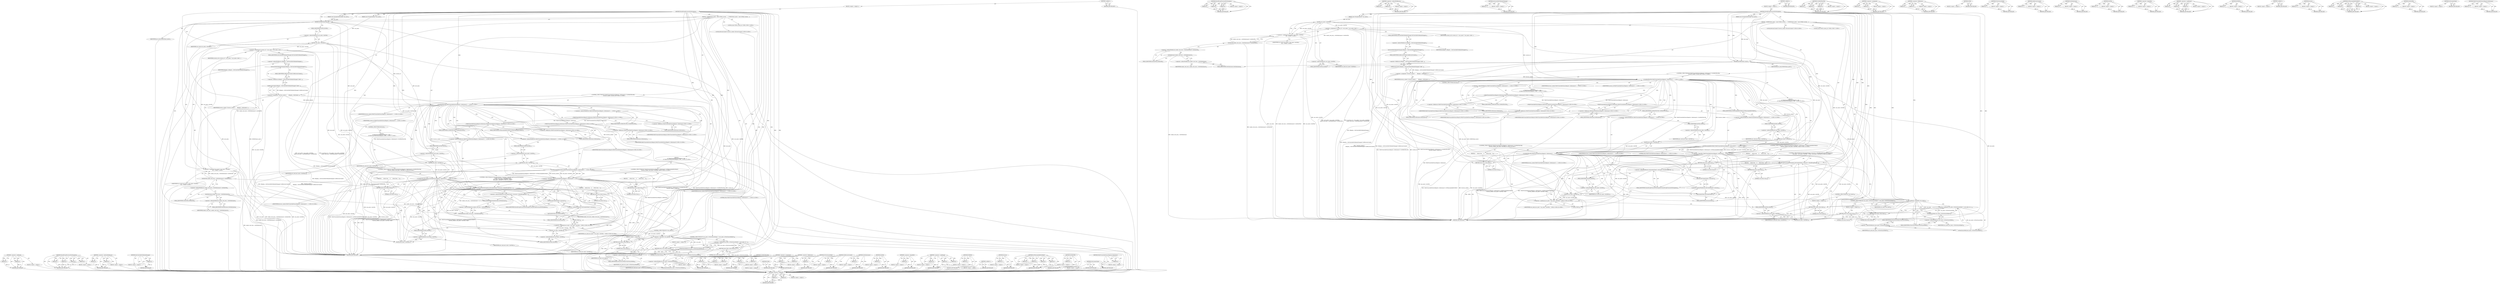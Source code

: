 digraph "WebUIControllerFactoryRegistry.GetInstance" {
vulnerable_237 [label=<(METHOD,&lt;operator&gt;.notEquals)>];
vulnerable_238 [label=<(PARAM,p1)>];
vulnerable_239 [label=<(PARAM,p2)>];
vulnerable_240 [label=<(BLOCK,&lt;empty&gt;,&lt;empty&gt;)>];
vulnerable_241 [label=<(METHOD_RETURN,ANY)>];
vulnerable_221 [label=<(METHOD,ShouldSwapProcessesForNavigation)>];
vulnerable_222 [label=<(PARAM,p1)>];
vulnerable_223 [label=<(PARAM,p2)>];
vulnerable_224 [label=<(PARAM,p3)>];
vulnerable_225 [label=<(BLOCK,&lt;empty&gt;,&lt;empty&gt;)>];
vulnerable_226 [label=<(METHOD_RETURN,ANY)>];
vulnerable_174 [label=<(METHOD,&lt;operator&gt;.indirectFieldAccess)>];
vulnerable_175 [label=<(PARAM,p1)>];
vulnerable_176 [label=<(PARAM,p2)>];
vulnerable_177 [label=<(BLOCK,&lt;empty&gt;,&lt;empty&gt;)>];
vulnerable_178 [label=<(METHOD_RETURN,ANY)>];
vulnerable_196 [label=<(METHOD,GetControllerForRenderManager)>];
vulnerable_197 [label=<(PARAM,p1)>];
vulnerable_198 [label=<(BLOCK,&lt;empty&gt;,&lt;empty&gt;)>];
vulnerable_199 [label=<(METHOD_RETURN,ANY)>];
vulnerable_6 [label=<(METHOD,&lt;global&gt;)<SUB>1</SUB>>];
vulnerable_7 [label=<(BLOCK,&lt;empty&gt;,&lt;empty&gt;)<SUB>1</SUB>>];
vulnerable_8 [label=<(METHOD,ShouldSwapProcessesForNavigation)<SUB>1</SUB>>];
vulnerable_9 [label=<(PARAM,const NavigationEntry* curr_entry)<SUB>2</SUB>>];
vulnerable_10 [label=<(PARAM,const NavigationEntryImpl* new_entry)<SUB>3</SUB>>];
vulnerable_11 [label=<(BLOCK,{
  DCHECK(new_entry);


  const GURL&amp; current_...,{
  DCHECK(new_entry);


  const GURL&amp; current_...)<SUB>3</SUB>>];
vulnerable_12 [label=<(DCHECK,DCHECK(new_entry))<SUB>4</SUB>>];
vulnerable_13 [label=<(IDENTIFIER,new_entry,DCHECK(new_entry))<SUB>4</SUB>>];
vulnerable_14 [label="<(LOCAL,const GURL current_url: GURL)<SUB>7</SUB>>"];
vulnerable_15 [label=<(&lt;operator&gt;.assignment,&amp; current_url = (curr_entry) ? curr_entry-&gt;GetU...)<SUB>7</SUB>>];
vulnerable_16 [label=<(IDENTIFIER,current_url,&amp; current_url = (curr_entry) ? curr_entry-&gt;GetU...)<SUB>7</SUB>>];
vulnerable_17 [label="<(&lt;operator&gt;.conditional,(curr_entry) ? curr_entry-&gt;GetURL() :
      ren...)<SUB>7</SUB>>"];
vulnerable_18 [label="<(IDENTIFIER,curr_entry,(curr_entry) ? curr_entry-&gt;GetURL() :
      ren...)<SUB>7</SUB>>"];
vulnerable_19 [label=<(GetURL,curr_entry-&gt;GetURL())<SUB>7</SUB>>];
vulnerable_20 [label=<(&lt;operator&gt;.indirectFieldAccess,curr_entry-&gt;GetURL)<SUB>7</SUB>>];
vulnerable_21 [label=<(IDENTIFIER,curr_entry,curr_entry-&gt;GetURL())<SUB>7</SUB>>];
vulnerable_22 [label=<(FIELD_IDENTIFIER,GetURL,GetURL)<SUB>7</SUB>>];
vulnerable_23 [label=<(GetSiteURL,render_view_host_-&gt;GetSiteInstance()-&gt;GetSiteURL())<SUB>8</SUB>>];
vulnerable_24 [label=<(&lt;operator&gt;.indirectFieldAccess,render_view_host_-&gt;GetSiteInstance()-&gt;GetSiteURL)<SUB>8</SUB>>];
vulnerable_25 [label=<(GetSiteInstance,render_view_host_-&gt;GetSiteInstance())<SUB>8</SUB>>];
vulnerable_26 [label=<(&lt;operator&gt;.indirectFieldAccess,render_view_host_-&gt;GetSiteInstance)<SUB>8</SUB>>];
vulnerable_27 [label=<(IDENTIFIER,render_view_host_,render_view_host_-&gt;GetSiteInstance())<SUB>8</SUB>>];
vulnerable_28 [label=<(FIELD_IDENTIFIER,GetSiteInstance,GetSiteInstance)<SUB>8</SUB>>];
vulnerable_29 [label=<(FIELD_IDENTIFIER,GetSiteURL,GetSiteURL)<SUB>8</SUB>>];
vulnerable_30 [label="<(LOCAL,BrowserContext* browser_context: BrowserContext*)<SUB>9</SUB>>"];
vulnerable_31 [label=<(&lt;operator&gt;.assignment,* browser_context =
      delegate_-&gt;GetControl...)<SUB>9</SUB>>];
vulnerable_32 [label=<(IDENTIFIER,browser_context,* browser_context =
      delegate_-&gt;GetControl...)<SUB>9</SUB>>];
vulnerable_33 [label=<(GetBrowserContext,delegate_-&gt;GetControllerForRenderManager().GetB...)<SUB>10</SUB>>];
vulnerable_34 [label=<(&lt;operator&gt;.fieldAccess,delegate_-&gt;GetControllerForRenderManager().GetB...)<SUB>10</SUB>>];
vulnerable_35 [label=<(GetControllerForRenderManager,delegate_-&gt;GetControllerForRenderManager())<SUB>10</SUB>>];
vulnerable_36 [label=<(&lt;operator&gt;.indirectFieldAccess,delegate_-&gt;GetControllerForRenderManager)<SUB>10</SUB>>];
vulnerable_37 [label=<(IDENTIFIER,delegate_,delegate_-&gt;GetControllerForRenderManager())<SUB>10</SUB>>];
vulnerable_38 [label=<(FIELD_IDENTIFIER,GetControllerForRenderManager,GetControllerForRenderManager)<SUB>10</SUB>>];
vulnerable_39 [label=<(FIELD_IDENTIFIER,GetBrowserContext,GetBrowserContext)<SUB>10</SUB>>];
vulnerable_40 [label="<(CONTROL_STRUCTURE,IF,if (WebUIControllerFactoryRegistry::GetInstance()-&gt;UseWebUIForURL(
          browser_context, current_url)))<SUB>11</SUB>>"];
vulnerable_41 [label="<(UseWebUIForURL,WebUIControllerFactoryRegistry::GetInstance()-&gt;...)<SUB>11</SUB>>"];
vulnerable_42 [label="<(&lt;operator&gt;.indirectFieldAccess,WebUIControllerFactoryRegistry::GetInstance()-&gt;...)<SUB>11</SUB>>"];
vulnerable_43 [label="<(WebUIControllerFactoryRegistry.GetInstance,WebUIControllerFactoryRegistry::GetInstance())<SUB>11</SUB>>"];
vulnerable_44 [label="<(&lt;operator&gt;.fieldAccess,WebUIControllerFactoryRegistry::GetInstance)<SUB>11</SUB>>"];
vulnerable_45 [label="<(IDENTIFIER,WebUIControllerFactoryRegistry,WebUIControllerFactoryRegistry::GetInstance())<SUB>11</SUB>>"];
vulnerable_46 [label=<(FIELD_IDENTIFIER,GetInstance,GetInstance)<SUB>11</SUB>>];
vulnerable_47 [label=<(FIELD_IDENTIFIER,UseWebUIForURL,UseWebUIForURL)<SUB>11</SUB>>];
vulnerable_48 [label="<(IDENTIFIER,browser_context,WebUIControllerFactoryRegistry::GetInstance()-&gt;...)<SUB>12</SUB>>"];
vulnerable_49 [label="<(IDENTIFIER,current_url,WebUIControllerFactoryRegistry::GetInstance()-&gt;...)<SUB>12</SUB>>"];
vulnerable_50 [label="<(BLOCK,{
    if (!WebUIControllerFactoryRegistry::GetI...,{
    if (!WebUIControllerFactoryRegistry::GetI...)<SUB>12</SUB>>"];
vulnerable_51 [label="<(CONTROL_STRUCTURE,IF,if (!WebUIControllerFactoryRegistry::GetInstance()-&gt;IsURLAcceptableForWebUI(
            browser_context, new_entry-&gt;GetURL(), false)))<SUB>13</SUB>>"];
vulnerable_52 [label="<(&lt;operator&gt;.logicalNot,!WebUIControllerFactoryRegistry::GetInstance()-...)<SUB>13</SUB>>"];
vulnerable_53 [label="<(IsURLAcceptableForWebUI,WebUIControllerFactoryRegistry::GetInstance()-&gt;...)<SUB>13</SUB>>"];
vulnerable_54 [label="<(&lt;operator&gt;.indirectFieldAccess,WebUIControllerFactoryRegistry::GetInstance()-&gt;...)<SUB>13</SUB>>"];
vulnerable_55 [label="<(WebUIControllerFactoryRegistry.GetInstance,WebUIControllerFactoryRegistry::GetInstance())<SUB>13</SUB>>"];
vulnerable_56 [label="<(&lt;operator&gt;.fieldAccess,WebUIControllerFactoryRegistry::GetInstance)<SUB>13</SUB>>"];
vulnerable_57 [label="<(IDENTIFIER,WebUIControllerFactoryRegistry,WebUIControllerFactoryRegistry::GetInstance())<SUB>13</SUB>>"];
vulnerable_58 [label=<(FIELD_IDENTIFIER,GetInstance,GetInstance)<SUB>13</SUB>>];
vulnerable_59 [label=<(FIELD_IDENTIFIER,IsURLAcceptableForWebUI,IsURLAcceptableForWebUI)<SUB>13</SUB>>];
vulnerable_60 [label="<(IDENTIFIER,browser_context,WebUIControllerFactoryRegistry::GetInstance()-&gt;...)<SUB>14</SUB>>"];
vulnerable_61 [label=<(GetURL,new_entry-&gt;GetURL())<SUB>14</SUB>>];
vulnerable_62 [label=<(&lt;operator&gt;.indirectFieldAccess,new_entry-&gt;GetURL)<SUB>14</SUB>>];
vulnerable_63 [label=<(IDENTIFIER,new_entry,new_entry-&gt;GetURL())<SUB>14</SUB>>];
vulnerable_64 [label=<(FIELD_IDENTIFIER,GetURL,GetURL)<SUB>14</SUB>>];
vulnerable_65 [label="<(LITERAL,false,WebUIControllerFactoryRegistry::GetInstance()-&gt;...)<SUB>14</SUB>>"];
vulnerable_66 [label=<(BLOCK,{
      return true;
    },{
      return true;
    })<SUB>14</SUB>>];
vulnerable_67 [label=<(RETURN,return true;,return true;)<SUB>15</SUB>>];
vulnerable_68 [label=<(LITERAL,true,return true;)<SUB>15</SUB>>];
vulnerable_69 [label=<(CONTROL_STRUCTURE,ELSE,else)<SUB>17</SUB>>];
vulnerable_70 [label="<(BLOCK,{
    if (WebUIControllerFactoryRegistry::GetIn...,{
    if (WebUIControllerFactoryRegistry::GetIn...)<SUB>17</SUB>>"];
vulnerable_71 [label="<(CONTROL_STRUCTURE,IF,if (WebUIControllerFactoryRegistry::GetInstance()-&gt;UseWebUIForURL(
            browser_context, new_entry-&gt;GetURL())))<SUB>18</SUB>>"];
vulnerable_72 [label="<(UseWebUIForURL,WebUIControllerFactoryRegistry::GetInstance()-&gt;...)<SUB>18</SUB>>"];
vulnerable_73 [label="<(&lt;operator&gt;.indirectFieldAccess,WebUIControllerFactoryRegistry::GetInstance()-&gt;...)<SUB>18</SUB>>"];
vulnerable_74 [label="<(WebUIControllerFactoryRegistry.GetInstance,WebUIControllerFactoryRegistry::GetInstance())<SUB>18</SUB>>"];
vulnerable_75 [label="<(&lt;operator&gt;.fieldAccess,WebUIControllerFactoryRegistry::GetInstance)<SUB>18</SUB>>"];
vulnerable_76 [label="<(IDENTIFIER,WebUIControllerFactoryRegistry,WebUIControllerFactoryRegistry::GetInstance())<SUB>18</SUB>>"];
vulnerable_77 [label=<(FIELD_IDENTIFIER,GetInstance,GetInstance)<SUB>18</SUB>>];
vulnerable_78 [label=<(FIELD_IDENTIFIER,UseWebUIForURL,UseWebUIForURL)<SUB>18</SUB>>];
vulnerable_79 [label="<(IDENTIFIER,browser_context,WebUIControllerFactoryRegistry::GetInstance()-&gt;...)<SUB>19</SUB>>"];
vulnerable_80 [label=<(GetURL,new_entry-&gt;GetURL())<SUB>19</SUB>>];
vulnerable_81 [label=<(&lt;operator&gt;.indirectFieldAccess,new_entry-&gt;GetURL)<SUB>19</SUB>>];
vulnerable_82 [label=<(IDENTIFIER,new_entry,new_entry-&gt;GetURL())<SUB>19</SUB>>];
vulnerable_83 [label=<(FIELD_IDENTIFIER,GetURL,GetURL)<SUB>19</SUB>>];
vulnerable_84 [label=<(BLOCK,{
      return true;
    },{
      return true;
    })<SUB>19</SUB>>];
vulnerable_85 [label=<(RETURN,return true;,return true;)<SUB>20</SUB>>];
vulnerable_86 [label=<(LITERAL,true,return true;)<SUB>20</SUB>>];
vulnerable_87 [label="<(CONTROL_STRUCTURE,IF,if (GetContentClient()-&gt;browser()-&gt;ShouldSwapProcessesForNavigation(
          curr_entry ? curr_entry-&gt;GetURL() : GURL(), new_entry-&gt;GetURL())))<SUB>24</SUB>>"];
vulnerable_88 [label=<(ShouldSwapProcessesForNavigation,GetContentClient()-&gt;browser()-&gt;ShouldSwapProces...)<SUB>24</SUB>>];
vulnerable_89 [label=<(&lt;operator&gt;.indirectFieldAccess,GetContentClient()-&gt;browser()-&gt;ShouldSwapProces...)<SUB>24</SUB>>];
vulnerable_90 [label=<(browser,GetContentClient()-&gt;browser())<SUB>24</SUB>>];
vulnerable_91 [label=<(&lt;operator&gt;.indirectFieldAccess,GetContentClient()-&gt;browser)<SUB>24</SUB>>];
vulnerable_92 [label=<(GetContentClient,GetContentClient())<SUB>24</SUB>>];
vulnerable_93 [label=<(FIELD_IDENTIFIER,browser,browser)<SUB>24</SUB>>];
vulnerable_94 [label=<(FIELD_IDENTIFIER,ShouldSwapProcessesForNavigation,ShouldSwapProcessesForNavigation)<SUB>24</SUB>>];
vulnerable_95 [label="<(&lt;operator&gt;.conditional,curr_entry ? curr_entry-&gt;GetURL() : GURL())<SUB>25</SUB>>"];
vulnerable_96 [label="<(IDENTIFIER,curr_entry,curr_entry ? curr_entry-&gt;GetURL() : GURL())<SUB>25</SUB>>"];
vulnerable_97 [label=<(GetURL,curr_entry-&gt;GetURL())<SUB>25</SUB>>];
vulnerable_98 [label=<(&lt;operator&gt;.indirectFieldAccess,curr_entry-&gt;GetURL)<SUB>25</SUB>>];
vulnerable_99 [label=<(IDENTIFIER,curr_entry,curr_entry-&gt;GetURL())<SUB>25</SUB>>];
vulnerable_100 [label=<(FIELD_IDENTIFIER,GetURL,GetURL)<SUB>25</SUB>>];
vulnerable_101 [label=<(GURL,GURL())<SUB>25</SUB>>];
vulnerable_102 [label=<(GetURL,new_entry-&gt;GetURL())<SUB>25</SUB>>];
vulnerable_103 [label=<(&lt;operator&gt;.indirectFieldAccess,new_entry-&gt;GetURL)<SUB>25</SUB>>];
vulnerable_104 [label=<(IDENTIFIER,new_entry,new_entry-&gt;GetURL())<SUB>25</SUB>>];
vulnerable_105 [label=<(FIELD_IDENTIFIER,GetURL,GetURL)<SUB>25</SUB>>];
vulnerable_106 [label=<(BLOCK,{
     return true;
   },{
     return true;
   })<SUB>25</SUB>>];
vulnerable_107 [label=<(RETURN,return true;,return true;)<SUB>26</SUB>>];
vulnerable_108 [label=<(LITERAL,true,return true;)<SUB>26</SUB>>];
vulnerable_109 [label=<(CONTROL_STRUCTURE,IF,if (!curr_entry))<SUB>29</SUB>>];
vulnerable_110 [label=<(&lt;operator&gt;.logicalNot,!curr_entry)<SUB>29</SUB>>];
vulnerable_111 [label=<(IDENTIFIER,curr_entry,!curr_entry)<SUB>29</SUB>>];
vulnerable_112 [label=<(BLOCK,&lt;empty&gt;,&lt;empty&gt;)<SUB>30</SUB>>];
vulnerable_113 [label=<(RETURN,return false;,return false;)<SUB>30</SUB>>];
vulnerable_114 [label=<(LITERAL,false,return false;)<SUB>30</SUB>>];
vulnerable_115 [label=<(CONTROL_STRUCTURE,IF,if (curr_entry-&gt;IsViewSourceMode() != new_entry-&gt;IsViewSourceMode()))<SUB>32</SUB>>];
vulnerable_116 [label=<(&lt;operator&gt;.notEquals,curr_entry-&gt;IsViewSourceMode() != new_entry-&gt;Is...)<SUB>32</SUB>>];
vulnerable_117 [label=<(IsViewSourceMode,curr_entry-&gt;IsViewSourceMode())<SUB>32</SUB>>];
vulnerable_118 [label=<(&lt;operator&gt;.indirectFieldAccess,curr_entry-&gt;IsViewSourceMode)<SUB>32</SUB>>];
vulnerable_119 [label=<(IDENTIFIER,curr_entry,curr_entry-&gt;IsViewSourceMode())<SUB>32</SUB>>];
vulnerable_120 [label=<(FIELD_IDENTIFIER,IsViewSourceMode,IsViewSourceMode)<SUB>32</SUB>>];
vulnerable_121 [label=<(IsViewSourceMode,new_entry-&gt;IsViewSourceMode())<SUB>32</SUB>>];
vulnerable_122 [label=<(&lt;operator&gt;.indirectFieldAccess,new_entry-&gt;IsViewSourceMode)<SUB>32</SUB>>];
vulnerable_123 [label=<(IDENTIFIER,new_entry,new_entry-&gt;IsViewSourceMode())<SUB>32</SUB>>];
vulnerable_124 [label=<(FIELD_IDENTIFIER,IsViewSourceMode,IsViewSourceMode)<SUB>32</SUB>>];
vulnerable_125 [label=<(BLOCK,&lt;empty&gt;,&lt;empty&gt;)<SUB>33</SUB>>];
vulnerable_126 [label=<(RETURN,return true;,return true;)<SUB>33</SUB>>];
vulnerable_127 [label=<(LITERAL,true,return true;)<SUB>33</SUB>>];
vulnerable_128 [label=<(RETURN,return false;,return false;)<SUB>35</SUB>>];
vulnerable_129 [label=<(LITERAL,false,return false;)<SUB>35</SUB>>];
vulnerable_130 [label=<(METHOD_RETURN,bool)<SUB>1</SUB>>];
vulnerable_132 [label=<(METHOD_RETURN,ANY)<SUB>1</SUB>>];
vulnerable_200 [label=<(METHOD,UseWebUIForURL)>];
vulnerable_201 [label=<(PARAM,p1)>];
vulnerable_202 [label=<(PARAM,p2)>];
vulnerable_203 [label=<(PARAM,p3)>];
vulnerable_204 [label=<(BLOCK,&lt;empty&gt;,&lt;empty&gt;)>];
vulnerable_205 [label=<(METHOD_RETURN,ANY)>];
vulnerable_159 [label=<(METHOD,&lt;operator&gt;.assignment)>];
vulnerable_160 [label=<(PARAM,p1)>];
vulnerable_161 [label=<(PARAM,p2)>];
vulnerable_162 [label=<(BLOCK,&lt;empty&gt;,&lt;empty&gt;)>];
vulnerable_163 [label=<(METHOD_RETURN,ANY)>];
vulnerable_191 [label=<(METHOD,&lt;operator&gt;.fieldAccess)>];
vulnerable_192 [label=<(PARAM,p1)>];
vulnerable_193 [label=<(PARAM,p2)>];
vulnerable_194 [label=<(BLOCK,&lt;empty&gt;,&lt;empty&gt;)>];
vulnerable_195 [label=<(METHOD_RETURN,ANY)>];
vulnerable_234 [label=<(METHOD,GURL)>];
vulnerable_235 [label=<(BLOCK,&lt;empty&gt;,&lt;empty&gt;)>];
vulnerable_236 [label=<(METHOD_RETURN,ANY)>];
vulnerable_242 [label=<(METHOD,IsViewSourceMode)>];
vulnerable_243 [label=<(PARAM,p1)>];
vulnerable_244 [label=<(BLOCK,&lt;empty&gt;,&lt;empty&gt;)>];
vulnerable_245 [label=<(METHOD_RETURN,ANY)>];
vulnerable_187 [label=<(METHOD,GetBrowserContext)>];
vulnerable_188 [label=<(PARAM,p1)>];
vulnerable_189 [label=<(BLOCK,&lt;empty&gt;,&lt;empty&gt;)>];
vulnerable_190 [label=<(METHOD_RETURN,ANY)>];
vulnerable_183 [label=<(METHOD,GetSiteInstance)>];
vulnerable_184 [label=<(PARAM,p1)>];
vulnerable_185 [label=<(BLOCK,&lt;empty&gt;,&lt;empty&gt;)>];
vulnerable_186 [label=<(METHOD_RETURN,ANY)>];
vulnerable_170 [label=<(METHOD,GetURL)>];
vulnerable_171 [label=<(PARAM,p1)>];
vulnerable_172 [label=<(BLOCK,&lt;empty&gt;,&lt;empty&gt;)>];
vulnerable_173 [label=<(METHOD_RETURN,ANY)>];
vulnerable_210 [label=<(METHOD,&lt;operator&gt;.logicalNot)>];
vulnerable_211 [label=<(PARAM,p1)>];
vulnerable_212 [label=<(BLOCK,&lt;empty&gt;,&lt;empty&gt;)>];
vulnerable_213 [label=<(METHOD_RETURN,ANY)>];
vulnerable_164 [label=<(METHOD,&lt;operator&gt;.conditional)>];
vulnerable_165 [label=<(PARAM,p1)>];
vulnerable_166 [label=<(PARAM,p2)>];
vulnerable_167 [label=<(PARAM,p3)>];
vulnerable_168 [label=<(BLOCK,&lt;empty&gt;,&lt;empty&gt;)>];
vulnerable_169 [label=<(METHOD_RETURN,ANY)>];
vulnerable_155 [label=<(METHOD,DCHECK)>];
vulnerable_156 [label=<(PARAM,p1)>];
vulnerable_157 [label=<(BLOCK,&lt;empty&gt;,&lt;empty&gt;)>];
vulnerable_158 [label=<(METHOD_RETURN,ANY)>];
vulnerable_149 [label=<(METHOD,&lt;global&gt;)<SUB>1</SUB>>];
vulnerable_150 [label=<(BLOCK,&lt;empty&gt;,&lt;empty&gt;)>];
vulnerable_151 [label=<(METHOD_RETURN,ANY)>];
vulnerable_227 [label=<(METHOD,browser)>];
vulnerable_228 [label=<(PARAM,p1)>];
vulnerable_229 [label=<(BLOCK,&lt;empty&gt;,&lt;empty&gt;)>];
vulnerable_230 [label=<(METHOD_RETURN,ANY)>];
vulnerable_214 [label=<(METHOD,IsURLAcceptableForWebUI)>];
vulnerable_215 [label=<(PARAM,p1)>];
vulnerable_216 [label=<(PARAM,p2)>];
vulnerable_217 [label=<(PARAM,p3)>];
vulnerable_218 [label=<(PARAM,p4)>];
vulnerable_219 [label=<(BLOCK,&lt;empty&gt;,&lt;empty&gt;)>];
vulnerable_220 [label=<(METHOD_RETURN,ANY)>];
vulnerable_179 [label=<(METHOD,GetSiteURL)>];
vulnerable_180 [label=<(PARAM,p1)>];
vulnerable_181 [label=<(BLOCK,&lt;empty&gt;,&lt;empty&gt;)>];
vulnerable_182 [label=<(METHOD_RETURN,ANY)>];
vulnerable_231 [label=<(METHOD,GetContentClient)>];
vulnerable_232 [label=<(BLOCK,&lt;empty&gt;,&lt;empty&gt;)>];
vulnerable_233 [label=<(METHOD_RETURN,ANY)>];
vulnerable_206 [label=<(METHOD,WebUIControllerFactoryRegistry.GetInstance)>];
vulnerable_207 [label=<(PARAM,p1)>];
vulnerable_208 [label=<(BLOCK,&lt;empty&gt;,&lt;empty&gt;)>];
vulnerable_209 [label=<(METHOD_RETURN,ANY)>];
fixed_242 [label=<(METHOD,&lt;operator&gt;.notEquals)>];
fixed_243 [label=<(PARAM,p1)>];
fixed_244 [label=<(PARAM,p2)>];
fixed_245 [label=<(BLOCK,&lt;empty&gt;,&lt;empty&gt;)>];
fixed_246 [label=<(METHOD_RETURN,ANY)>];
fixed_225 [label=<(METHOD,ShouldSwapProcessesForNavigation)>];
fixed_226 [label=<(PARAM,p1)>];
fixed_227 [label=<(PARAM,p2)>];
fixed_228 [label=<(PARAM,p3)>];
fixed_229 [label=<(PARAM,p4)>];
fixed_230 [label=<(BLOCK,&lt;empty&gt;,&lt;empty&gt;)>];
fixed_231 [label=<(METHOD_RETURN,ANY)>];
fixed_178 [label=<(METHOD,&lt;operator&gt;.indirectFieldAccess)>];
fixed_179 [label=<(PARAM,p1)>];
fixed_180 [label=<(PARAM,p2)>];
fixed_181 [label=<(BLOCK,&lt;empty&gt;,&lt;empty&gt;)>];
fixed_182 [label=<(METHOD_RETURN,ANY)>];
fixed_200 [label=<(METHOD,GetControllerForRenderManager)>];
fixed_201 [label=<(PARAM,p1)>];
fixed_202 [label=<(BLOCK,&lt;empty&gt;,&lt;empty&gt;)>];
fixed_203 [label=<(METHOD_RETURN,ANY)>];
fixed_6 [label=<(METHOD,&lt;global&gt;)<SUB>1</SUB>>];
fixed_7 [label=<(BLOCK,&lt;empty&gt;,&lt;empty&gt;)<SUB>1</SUB>>];
fixed_8 [label=<(METHOD,ShouldSwapProcessesForNavigation)<SUB>1</SUB>>];
fixed_9 [label=<(PARAM,const NavigationEntry* curr_entry)<SUB>2</SUB>>];
fixed_10 [label=<(PARAM,const NavigationEntryImpl* new_entry)<SUB>3</SUB>>];
fixed_11 [label=<(BLOCK,{
  DCHECK(new_entry);


  const GURL&amp; current_...,{
  DCHECK(new_entry);


  const GURL&amp; current_...)<SUB>3</SUB>>];
fixed_12 [label=<(DCHECK,DCHECK(new_entry))<SUB>4</SUB>>];
fixed_13 [label=<(IDENTIFIER,new_entry,DCHECK(new_entry))<SUB>4</SUB>>];
fixed_14 [label="<(LOCAL,const GURL current_url: GURL)<SUB>7</SUB>>"];
fixed_15 [label=<(&lt;operator&gt;.assignment,&amp; current_url = (curr_entry) ? curr_entry-&gt;GetU...)<SUB>7</SUB>>];
fixed_16 [label=<(IDENTIFIER,current_url,&amp; current_url = (curr_entry) ? curr_entry-&gt;GetU...)<SUB>7</SUB>>];
fixed_17 [label="<(&lt;operator&gt;.conditional,(curr_entry) ? curr_entry-&gt;GetURL() :
      ren...)<SUB>7</SUB>>"];
fixed_18 [label="<(IDENTIFIER,curr_entry,(curr_entry) ? curr_entry-&gt;GetURL() :
      ren...)<SUB>7</SUB>>"];
fixed_19 [label=<(GetURL,curr_entry-&gt;GetURL())<SUB>7</SUB>>];
fixed_20 [label=<(&lt;operator&gt;.indirectFieldAccess,curr_entry-&gt;GetURL)<SUB>7</SUB>>];
fixed_21 [label=<(IDENTIFIER,curr_entry,curr_entry-&gt;GetURL())<SUB>7</SUB>>];
fixed_22 [label=<(FIELD_IDENTIFIER,GetURL,GetURL)<SUB>7</SUB>>];
fixed_23 [label=<(GetSiteURL,render_view_host_-&gt;GetSiteInstance()-&gt;GetSiteURL())<SUB>8</SUB>>];
fixed_24 [label=<(&lt;operator&gt;.indirectFieldAccess,render_view_host_-&gt;GetSiteInstance()-&gt;GetSiteURL)<SUB>8</SUB>>];
fixed_25 [label=<(GetSiteInstance,render_view_host_-&gt;GetSiteInstance())<SUB>8</SUB>>];
fixed_26 [label=<(&lt;operator&gt;.indirectFieldAccess,render_view_host_-&gt;GetSiteInstance)<SUB>8</SUB>>];
fixed_27 [label=<(IDENTIFIER,render_view_host_,render_view_host_-&gt;GetSiteInstance())<SUB>8</SUB>>];
fixed_28 [label=<(FIELD_IDENTIFIER,GetSiteInstance,GetSiteInstance)<SUB>8</SUB>>];
fixed_29 [label=<(FIELD_IDENTIFIER,GetSiteURL,GetSiteURL)<SUB>8</SUB>>];
fixed_30 [label="<(LOCAL,BrowserContext* browser_context: BrowserContext*)<SUB>9</SUB>>"];
fixed_31 [label=<(&lt;operator&gt;.assignment,* browser_context =
      delegate_-&gt;GetControl...)<SUB>9</SUB>>];
fixed_32 [label=<(IDENTIFIER,browser_context,* browser_context =
      delegate_-&gt;GetControl...)<SUB>9</SUB>>];
fixed_33 [label=<(GetBrowserContext,delegate_-&gt;GetControllerForRenderManager().GetB...)<SUB>10</SUB>>];
fixed_34 [label=<(&lt;operator&gt;.fieldAccess,delegate_-&gt;GetControllerForRenderManager().GetB...)<SUB>10</SUB>>];
fixed_35 [label=<(GetControllerForRenderManager,delegate_-&gt;GetControllerForRenderManager())<SUB>10</SUB>>];
fixed_36 [label=<(&lt;operator&gt;.indirectFieldAccess,delegate_-&gt;GetControllerForRenderManager)<SUB>10</SUB>>];
fixed_37 [label=<(IDENTIFIER,delegate_,delegate_-&gt;GetControllerForRenderManager())<SUB>10</SUB>>];
fixed_38 [label=<(FIELD_IDENTIFIER,GetControllerForRenderManager,GetControllerForRenderManager)<SUB>10</SUB>>];
fixed_39 [label=<(FIELD_IDENTIFIER,GetBrowserContext,GetBrowserContext)<SUB>10</SUB>>];
fixed_40 [label="<(CONTROL_STRUCTURE,IF,if (WebUIControllerFactoryRegistry::GetInstance()-&gt;UseWebUIForURL(
          browser_context, current_url)))<SUB>11</SUB>>"];
fixed_41 [label="<(UseWebUIForURL,WebUIControllerFactoryRegistry::GetInstance()-&gt;...)<SUB>11</SUB>>"];
fixed_42 [label="<(&lt;operator&gt;.indirectFieldAccess,WebUIControllerFactoryRegistry::GetInstance()-&gt;...)<SUB>11</SUB>>"];
fixed_43 [label="<(WebUIControllerFactoryRegistry.GetInstance,WebUIControllerFactoryRegistry::GetInstance())<SUB>11</SUB>>"];
fixed_44 [label="<(&lt;operator&gt;.fieldAccess,WebUIControllerFactoryRegistry::GetInstance)<SUB>11</SUB>>"];
fixed_45 [label="<(IDENTIFIER,WebUIControllerFactoryRegistry,WebUIControllerFactoryRegistry::GetInstance())<SUB>11</SUB>>"];
fixed_46 [label=<(FIELD_IDENTIFIER,GetInstance,GetInstance)<SUB>11</SUB>>];
fixed_47 [label=<(FIELD_IDENTIFIER,UseWebUIForURL,UseWebUIForURL)<SUB>11</SUB>>];
fixed_48 [label="<(IDENTIFIER,browser_context,WebUIControllerFactoryRegistry::GetInstance()-&gt;...)<SUB>12</SUB>>"];
fixed_49 [label="<(IDENTIFIER,current_url,WebUIControllerFactoryRegistry::GetInstance()-&gt;...)<SUB>12</SUB>>"];
fixed_50 [label="<(BLOCK,{
    if (!WebUIControllerFactoryRegistry::GetI...,{
    if (!WebUIControllerFactoryRegistry::GetI...)<SUB>12</SUB>>"];
fixed_51 [label="<(CONTROL_STRUCTURE,IF,if (!WebUIControllerFactoryRegistry::GetInstance()-&gt;IsURLAcceptableForWebUI(
            browser_context, new_entry-&gt;GetURL(), false)))<SUB>13</SUB>>"];
fixed_52 [label="<(&lt;operator&gt;.logicalNot,!WebUIControllerFactoryRegistry::GetInstance()-...)<SUB>13</SUB>>"];
fixed_53 [label="<(IsURLAcceptableForWebUI,WebUIControllerFactoryRegistry::GetInstance()-&gt;...)<SUB>13</SUB>>"];
fixed_54 [label="<(&lt;operator&gt;.indirectFieldAccess,WebUIControllerFactoryRegistry::GetInstance()-&gt;...)<SUB>13</SUB>>"];
fixed_55 [label="<(WebUIControllerFactoryRegistry.GetInstance,WebUIControllerFactoryRegistry::GetInstance())<SUB>13</SUB>>"];
fixed_56 [label="<(&lt;operator&gt;.fieldAccess,WebUIControllerFactoryRegistry::GetInstance)<SUB>13</SUB>>"];
fixed_57 [label="<(IDENTIFIER,WebUIControllerFactoryRegistry,WebUIControllerFactoryRegistry::GetInstance())<SUB>13</SUB>>"];
fixed_58 [label=<(FIELD_IDENTIFIER,GetInstance,GetInstance)<SUB>13</SUB>>];
fixed_59 [label=<(FIELD_IDENTIFIER,IsURLAcceptableForWebUI,IsURLAcceptableForWebUI)<SUB>13</SUB>>];
fixed_60 [label="<(IDENTIFIER,browser_context,WebUIControllerFactoryRegistry::GetInstance()-&gt;...)<SUB>14</SUB>>"];
fixed_61 [label=<(GetURL,new_entry-&gt;GetURL())<SUB>14</SUB>>];
fixed_62 [label=<(&lt;operator&gt;.indirectFieldAccess,new_entry-&gt;GetURL)<SUB>14</SUB>>];
fixed_63 [label=<(IDENTIFIER,new_entry,new_entry-&gt;GetURL())<SUB>14</SUB>>];
fixed_64 [label=<(FIELD_IDENTIFIER,GetURL,GetURL)<SUB>14</SUB>>];
fixed_65 [label="<(LITERAL,false,WebUIControllerFactoryRegistry::GetInstance()-&gt;...)<SUB>14</SUB>>"];
fixed_66 [label=<(BLOCK,{
      return true;
    },{
      return true;
    })<SUB>14</SUB>>];
fixed_67 [label=<(RETURN,return true;,return true;)<SUB>15</SUB>>];
fixed_68 [label=<(LITERAL,true,return true;)<SUB>15</SUB>>];
fixed_69 [label=<(CONTROL_STRUCTURE,ELSE,else)<SUB>17</SUB>>];
fixed_70 [label="<(BLOCK,{
    if (WebUIControllerFactoryRegistry::GetIn...,{
    if (WebUIControllerFactoryRegistry::GetIn...)<SUB>17</SUB>>"];
fixed_71 [label="<(CONTROL_STRUCTURE,IF,if (WebUIControllerFactoryRegistry::GetInstance()-&gt;UseWebUIForURL(
            browser_context, new_entry-&gt;GetURL())))<SUB>18</SUB>>"];
fixed_72 [label="<(UseWebUIForURL,WebUIControllerFactoryRegistry::GetInstance()-&gt;...)<SUB>18</SUB>>"];
fixed_73 [label="<(&lt;operator&gt;.indirectFieldAccess,WebUIControllerFactoryRegistry::GetInstance()-&gt;...)<SUB>18</SUB>>"];
fixed_74 [label="<(WebUIControllerFactoryRegistry.GetInstance,WebUIControllerFactoryRegistry::GetInstance())<SUB>18</SUB>>"];
fixed_75 [label="<(&lt;operator&gt;.fieldAccess,WebUIControllerFactoryRegistry::GetInstance)<SUB>18</SUB>>"];
fixed_76 [label="<(IDENTIFIER,WebUIControllerFactoryRegistry,WebUIControllerFactoryRegistry::GetInstance())<SUB>18</SUB>>"];
fixed_77 [label=<(FIELD_IDENTIFIER,GetInstance,GetInstance)<SUB>18</SUB>>];
fixed_78 [label=<(FIELD_IDENTIFIER,UseWebUIForURL,UseWebUIForURL)<SUB>18</SUB>>];
fixed_79 [label="<(IDENTIFIER,browser_context,WebUIControllerFactoryRegistry::GetInstance()-&gt;...)<SUB>19</SUB>>"];
fixed_80 [label=<(GetURL,new_entry-&gt;GetURL())<SUB>19</SUB>>];
fixed_81 [label=<(&lt;operator&gt;.indirectFieldAccess,new_entry-&gt;GetURL)<SUB>19</SUB>>];
fixed_82 [label=<(IDENTIFIER,new_entry,new_entry-&gt;GetURL())<SUB>19</SUB>>];
fixed_83 [label=<(FIELD_IDENTIFIER,GetURL,GetURL)<SUB>19</SUB>>];
fixed_84 [label=<(BLOCK,{
      return true;
    },{
      return true;
    })<SUB>19</SUB>>];
fixed_85 [label=<(RETURN,return true;,return true;)<SUB>20</SUB>>];
fixed_86 [label=<(LITERAL,true,return true;)<SUB>20</SUB>>];
fixed_87 [label="<(CONTROL_STRUCTURE,IF,if (GetContentClient()-&gt;browser()-&gt;ShouldSwapProcessesForNavigation(
          render_view_host_-&gt;GetSiteInstance(),
          curr_entry ? curr_entry-&gt;GetURL() : GURL(),
          new_entry-&gt;GetURL())))<SUB>24</SUB>>"];
fixed_88 [label=<(ShouldSwapProcessesForNavigation,GetContentClient()-&gt;browser()-&gt;ShouldSwapProces...)<SUB>24</SUB>>];
fixed_89 [label=<(&lt;operator&gt;.indirectFieldAccess,GetContentClient()-&gt;browser()-&gt;ShouldSwapProces...)<SUB>24</SUB>>];
fixed_90 [label=<(browser,GetContentClient()-&gt;browser())<SUB>24</SUB>>];
fixed_91 [label=<(&lt;operator&gt;.indirectFieldAccess,GetContentClient()-&gt;browser)<SUB>24</SUB>>];
fixed_92 [label=<(GetContentClient,GetContentClient())<SUB>24</SUB>>];
fixed_93 [label=<(FIELD_IDENTIFIER,browser,browser)<SUB>24</SUB>>];
fixed_94 [label=<(FIELD_IDENTIFIER,ShouldSwapProcessesForNavigation,ShouldSwapProcessesForNavigation)<SUB>24</SUB>>];
fixed_95 [label=<(GetSiteInstance,render_view_host_-&gt;GetSiteInstance())<SUB>25</SUB>>];
fixed_96 [label=<(&lt;operator&gt;.indirectFieldAccess,render_view_host_-&gt;GetSiteInstance)<SUB>25</SUB>>];
fixed_97 [label=<(IDENTIFIER,render_view_host_,render_view_host_-&gt;GetSiteInstance())<SUB>25</SUB>>];
fixed_98 [label=<(FIELD_IDENTIFIER,GetSiteInstance,GetSiteInstance)<SUB>25</SUB>>];
fixed_99 [label="<(&lt;operator&gt;.conditional,curr_entry ? curr_entry-&gt;GetURL() : GURL())<SUB>26</SUB>>"];
fixed_100 [label="<(IDENTIFIER,curr_entry,curr_entry ? curr_entry-&gt;GetURL() : GURL())<SUB>26</SUB>>"];
fixed_101 [label=<(GetURL,curr_entry-&gt;GetURL())<SUB>26</SUB>>];
fixed_102 [label=<(&lt;operator&gt;.indirectFieldAccess,curr_entry-&gt;GetURL)<SUB>26</SUB>>];
fixed_103 [label=<(IDENTIFIER,curr_entry,curr_entry-&gt;GetURL())<SUB>26</SUB>>];
fixed_104 [label=<(FIELD_IDENTIFIER,GetURL,GetURL)<SUB>26</SUB>>];
fixed_105 [label=<(GURL,GURL())<SUB>26</SUB>>];
fixed_106 [label=<(GetURL,new_entry-&gt;GetURL())<SUB>27</SUB>>];
fixed_107 [label=<(&lt;operator&gt;.indirectFieldAccess,new_entry-&gt;GetURL)<SUB>27</SUB>>];
fixed_108 [label=<(IDENTIFIER,new_entry,new_entry-&gt;GetURL())<SUB>27</SUB>>];
fixed_109 [label=<(FIELD_IDENTIFIER,GetURL,GetURL)<SUB>27</SUB>>];
fixed_110 [label=<(BLOCK,{
     return true;
   },{
     return true;
   })<SUB>27</SUB>>];
fixed_111 [label=<(RETURN,return true;,return true;)<SUB>28</SUB>>];
fixed_112 [label=<(LITERAL,true,return true;)<SUB>28</SUB>>];
fixed_113 [label=<(CONTROL_STRUCTURE,IF,if (!curr_entry))<SUB>31</SUB>>];
fixed_114 [label=<(&lt;operator&gt;.logicalNot,!curr_entry)<SUB>31</SUB>>];
fixed_115 [label=<(IDENTIFIER,curr_entry,!curr_entry)<SUB>31</SUB>>];
fixed_116 [label=<(BLOCK,&lt;empty&gt;,&lt;empty&gt;)<SUB>32</SUB>>];
fixed_117 [label=<(RETURN,return false;,return false;)<SUB>32</SUB>>];
fixed_118 [label=<(LITERAL,false,return false;)<SUB>32</SUB>>];
fixed_119 [label=<(CONTROL_STRUCTURE,IF,if (curr_entry-&gt;IsViewSourceMode() != new_entry-&gt;IsViewSourceMode()))<SUB>34</SUB>>];
fixed_120 [label=<(&lt;operator&gt;.notEquals,curr_entry-&gt;IsViewSourceMode() != new_entry-&gt;Is...)<SUB>34</SUB>>];
fixed_121 [label=<(IsViewSourceMode,curr_entry-&gt;IsViewSourceMode())<SUB>34</SUB>>];
fixed_122 [label=<(&lt;operator&gt;.indirectFieldAccess,curr_entry-&gt;IsViewSourceMode)<SUB>34</SUB>>];
fixed_123 [label=<(IDENTIFIER,curr_entry,curr_entry-&gt;IsViewSourceMode())<SUB>34</SUB>>];
fixed_124 [label=<(FIELD_IDENTIFIER,IsViewSourceMode,IsViewSourceMode)<SUB>34</SUB>>];
fixed_125 [label=<(IsViewSourceMode,new_entry-&gt;IsViewSourceMode())<SUB>34</SUB>>];
fixed_126 [label=<(&lt;operator&gt;.indirectFieldAccess,new_entry-&gt;IsViewSourceMode)<SUB>34</SUB>>];
fixed_127 [label=<(IDENTIFIER,new_entry,new_entry-&gt;IsViewSourceMode())<SUB>34</SUB>>];
fixed_128 [label=<(FIELD_IDENTIFIER,IsViewSourceMode,IsViewSourceMode)<SUB>34</SUB>>];
fixed_129 [label=<(BLOCK,&lt;empty&gt;,&lt;empty&gt;)<SUB>35</SUB>>];
fixed_130 [label=<(RETURN,return true;,return true;)<SUB>35</SUB>>];
fixed_131 [label=<(LITERAL,true,return true;)<SUB>35</SUB>>];
fixed_132 [label=<(RETURN,return false;,return false;)<SUB>37</SUB>>];
fixed_133 [label=<(LITERAL,false,return false;)<SUB>37</SUB>>];
fixed_134 [label=<(METHOD_RETURN,bool)<SUB>1</SUB>>];
fixed_136 [label=<(METHOD_RETURN,ANY)<SUB>1</SUB>>];
fixed_204 [label=<(METHOD,UseWebUIForURL)>];
fixed_205 [label=<(PARAM,p1)>];
fixed_206 [label=<(PARAM,p2)>];
fixed_207 [label=<(PARAM,p3)>];
fixed_208 [label=<(BLOCK,&lt;empty&gt;,&lt;empty&gt;)>];
fixed_209 [label=<(METHOD_RETURN,ANY)>];
fixed_163 [label=<(METHOD,&lt;operator&gt;.assignment)>];
fixed_164 [label=<(PARAM,p1)>];
fixed_165 [label=<(PARAM,p2)>];
fixed_166 [label=<(BLOCK,&lt;empty&gt;,&lt;empty&gt;)>];
fixed_167 [label=<(METHOD_RETURN,ANY)>];
fixed_195 [label=<(METHOD,&lt;operator&gt;.fieldAccess)>];
fixed_196 [label=<(PARAM,p1)>];
fixed_197 [label=<(PARAM,p2)>];
fixed_198 [label=<(BLOCK,&lt;empty&gt;,&lt;empty&gt;)>];
fixed_199 [label=<(METHOD_RETURN,ANY)>];
fixed_239 [label=<(METHOD,GURL)>];
fixed_240 [label=<(BLOCK,&lt;empty&gt;,&lt;empty&gt;)>];
fixed_241 [label=<(METHOD_RETURN,ANY)>];
fixed_247 [label=<(METHOD,IsViewSourceMode)>];
fixed_248 [label=<(PARAM,p1)>];
fixed_249 [label=<(BLOCK,&lt;empty&gt;,&lt;empty&gt;)>];
fixed_250 [label=<(METHOD_RETURN,ANY)>];
fixed_191 [label=<(METHOD,GetBrowserContext)>];
fixed_192 [label=<(PARAM,p1)>];
fixed_193 [label=<(BLOCK,&lt;empty&gt;,&lt;empty&gt;)>];
fixed_194 [label=<(METHOD_RETURN,ANY)>];
fixed_187 [label=<(METHOD,GetSiteInstance)>];
fixed_188 [label=<(PARAM,p1)>];
fixed_189 [label=<(BLOCK,&lt;empty&gt;,&lt;empty&gt;)>];
fixed_190 [label=<(METHOD_RETURN,ANY)>];
fixed_174 [label=<(METHOD,GetURL)>];
fixed_175 [label=<(PARAM,p1)>];
fixed_176 [label=<(BLOCK,&lt;empty&gt;,&lt;empty&gt;)>];
fixed_177 [label=<(METHOD_RETURN,ANY)>];
fixed_214 [label=<(METHOD,&lt;operator&gt;.logicalNot)>];
fixed_215 [label=<(PARAM,p1)>];
fixed_216 [label=<(BLOCK,&lt;empty&gt;,&lt;empty&gt;)>];
fixed_217 [label=<(METHOD_RETURN,ANY)>];
fixed_168 [label=<(METHOD,&lt;operator&gt;.conditional)>];
fixed_169 [label=<(PARAM,p1)>];
fixed_170 [label=<(PARAM,p2)>];
fixed_171 [label=<(PARAM,p3)>];
fixed_172 [label=<(BLOCK,&lt;empty&gt;,&lt;empty&gt;)>];
fixed_173 [label=<(METHOD_RETURN,ANY)>];
fixed_159 [label=<(METHOD,DCHECK)>];
fixed_160 [label=<(PARAM,p1)>];
fixed_161 [label=<(BLOCK,&lt;empty&gt;,&lt;empty&gt;)>];
fixed_162 [label=<(METHOD_RETURN,ANY)>];
fixed_153 [label=<(METHOD,&lt;global&gt;)<SUB>1</SUB>>];
fixed_154 [label=<(BLOCK,&lt;empty&gt;,&lt;empty&gt;)>];
fixed_155 [label=<(METHOD_RETURN,ANY)>];
fixed_232 [label=<(METHOD,browser)>];
fixed_233 [label=<(PARAM,p1)>];
fixed_234 [label=<(BLOCK,&lt;empty&gt;,&lt;empty&gt;)>];
fixed_235 [label=<(METHOD_RETURN,ANY)>];
fixed_218 [label=<(METHOD,IsURLAcceptableForWebUI)>];
fixed_219 [label=<(PARAM,p1)>];
fixed_220 [label=<(PARAM,p2)>];
fixed_221 [label=<(PARAM,p3)>];
fixed_222 [label=<(PARAM,p4)>];
fixed_223 [label=<(BLOCK,&lt;empty&gt;,&lt;empty&gt;)>];
fixed_224 [label=<(METHOD_RETURN,ANY)>];
fixed_183 [label=<(METHOD,GetSiteURL)>];
fixed_184 [label=<(PARAM,p1)>];
fixed_185 [label=<(BLOCK,&lt;empty&gt;,&lt;empty&gt;)>];
fixed_186 [label=<(METHOD_RETURN,ANY)>];
fixed_236 [label=<(METHOD,GetContentClient)>];
fixed_237 [label=<(BLOCK,&lt;empty&gt;,&lt;empty&gt;)>];
fixed_238 [label=<(METHOD_RETURN,ANY)>];
fixed_210 [label=<(METHOD,WebUIControllerFactoryRegistry.GetInstance)>];
fixed_211 [label=<(PARAM,p1)>];
fixed_212 [label=<(BLOCK,&lt;empty&gt;,&lt;empty&gt;)>];
fixed_213 [label=<(METHOD_RETURN,ANY)>];
vulnerable_237 -> vulnerable_238  [key=0, label="AST: "];
vulnerable_237 -> vulnerable_238  [key=1, label="DDG: "];
vulnerable_237 -> vulnerable_240  [key=0, label="AST: "];
vulnerable_237 -> vulnerable_239  [key=0, label="AST: "];
vulnerable_237 -> vulnerable_239  [key=1, label="DDG: "];
vulnerable_237 -> vulnerable_241  [key=0, label="AST: "];
vulnerable_237 -> vulnerable_241  [key=1, label="CFG: "];
vulnerable_238 -> vulnerable_241  [key=0, label="DDG: p1"];
vulnerable_239 -> vulnerable_241  [key=0, label="DDG: p2"];
vulnerable_221 -> vulnerable_222  [key=0, label="AST: "];
vulnerable_221 -> vulnerable_222  [key=1, label="DDG: "];
vulnerable_221 -> vulnerable_225  [key=0, label="AST: "];
vulnerable_221 -> vulnerable_223  [key=0, label="AST: "];
vulnerable_221 -> vulnerable_223  [key=1, label="DDG: "];
vulnerable_221 -> vulnerable_226  [key=0, label="AST: "];
vulnerable_221 -> vulnerable_226  [key=1, label="CFG: "];
vulnerable_221 -> vulnerable_224  [key=0, label="AST: "];
vulnerable_221 -> vulnerable_224  [key=1, label="DDG: "];
vulnerable_222 -> vulnerable_226  [key=0, label="DDG: p1"];
vulnerable_223 -> vulnerable_226  [key=0, label="DDG: p2"];
vulnerable_224 -> vulnerable_226  [key=0, label="DDG: p3"];
vulnerable_174 -> vulnerable_175  [key=0, label="AST: "];
vulnerable_174 -> vulnerable_175  [key=1, label="DDG: "];
vulnerable_174 -> vulnerable_177  [key=0, label="AST: "];
vulnerable_174 -> vulnerable_176  [key=0, label="AST: "];
vulnerable_174 -> vulnerable_176  [key=1, label="DDG: "];
vulnerable_174 -> vulnerable_178  [key=0, label="AST: "];
vulnerable_174 -> vulnerable_178  [key=1, label="CFG: "];
vulnerable_175 -> vulnerable_178  [key=0, label="DDG: p1"];
vulnerable_176 -> vulnerable_178  [key=0, label="DDG: p2"];
vulnerable_196 -> vulnerable_197  [key=0, label="AST: "];
vulnerable_196 -> vulnerable_197  [key=1, label="DDG: "];
vulnerable_196 -> vulnerable_198  [key=0, label="AST: "];
vulnerable_196 -> vulnerable_199  [key=0, label="AST: "];
vulnerable_196 -> vulnerable_199  [key=1, label="CFG: "];
vulnerable_197 -> vulnerable_199  [key=0, label="DDG: p1"];
vulnerable_6 -> vulnerable_7  [key=0, label="AST: "];
vulnerable_6 -> vulnerable_132  [key=0, label="AST: "];
vulnerable_6 -> vulnerable_132  [key=1, label="CFG: "];
vulnerable_7 -> vulnerable_8  [key=0, label="AST: "];
vulnerable_8 -> vulnerable_9  [key=0, label="AST: "];
vulnerable_8 -> vulnerable_9  [key=1, label="DDG: "];
vulnerable_8 -> vulnerable_10  [key=0, label="AST: "];
vulnerable_8 -> vulnerable_10  [key=1, label="DDG: "];
vulnerable_8 -> vulnerable_11  [key=0, label="AST: "];
vulnerable_8 -> vulnerable_130  [key=0, label="AST: "];
vulnerable_8 -> vulnerable_12  [key=0, label="CFG: "];
vulnerable_8 -> vulnerable_12  [key=1, label="DDG: "];
vulnerable_8 -> vulnerable_128  [key=0, label="DDG: "];
vulnerable_8 -> vulnerable_129  [key=0, label="DDG: "];
vulnerable_8 -> vulnerable_41  [key=0, label="DDG: "];
vulnerable_8 -> vulnerable_88  [key=0, label="DDG: "];
vulnerable_8 -> vulnerable_107  [key=0, label="DDG: "];
vulnerable_8 -> vulnerable_110  [key=0, label="DDG: "];
vulnerable_8 -> vulnerable_113  [key=0, label="DDG: "];
vulnerable_8 -> vulnerable_126  [key=0, label="DDG: "];
vulnerable_8 -> vulnerable_95  [key=0, label="DDG: "];
vulnerable_8 -> vulnerable_108  [key=0, label="DDG: "];
vulnerable_8 -> vulnerable_114  [key=0, label="DDG: "];
vulnerable_8 -> vulnerable_127  [key=0, label="DDG: "];
vulnerable_8 -> vulnerable_67  [key=0, label="DDG: "];
vulnerable_8 -> vulnerable_53  [key=0, label="DDG: "];
vulnerable_8 -> vulnerable_68  [key=0, label="DDG: "];
vulnerable_8 -> vulnerable_72  [key=0, label="DDG: "];
vulnerable_8 -> vulnerable_85  [key=0, label="DDG: "];
vulnerable_8 -> vulnerable_86  [key=0, label="DDG: "];
vulnerable_9 -> vulnerable_19  [key=0, label="DDG: curr_entry"];
vulnerable_10 -> vulnerable_12  [key=0, label="DDG: new_entry"];
vulnerable_11 -> vulnerable_12  [key=0, label="AST: "];
vulnerable_11 -> vulnerable_14  [key=0, label="AST: "];
vulnerable_11 -> vulnerable_15  [key=0, label="AST: "];
vulnerable_11 -> vulnerable_30  [key=0, label="AST: "];
vulnerable_11 -> vulnerable_31  [key=0, label="AST: "];
vulnerable_11 -> vulnerable_40  [key=0, label="AST: "];
vulnerable_11 -> vulnerable_87  [key=0, label="AST: "];
vulnerable_11 -> vulnerable_109  [key=0, label="AST: "];
vulnerable_11 -> vulnerable_115  [key=0, label="AST: "];
vulnerable_11 -> vulnerable_128  [key=0, label="AST: "];
vulnerable_12 -> vulnerable_13  [key=0, label="AST: "];
vulnerable_12 -> vulnerable_22  [key=0, label="CFG: "];
vulnerable_12 -> vulnerable_28  [key=0, label="CFG: "];
vulnerable_12 -> vulnerable_130  [key=0, label="DDG: new_entry"];
vulnerable_12 -> vulnerable_130  [key=1, label="DDG: DCHECK(new_entry)"];
vulnerable_12 -> vulnerable_102  [key=0, label="DDG: new_entry"];
vulnerable_12 -> vulnerable_121  [key=0, label="DDG: new_entry"];
vulnerable_12 -> vulnerable_61  [key=0, label="DDG: new_entry"];
vulnerable_12 -> vulnerable_80  [key=0, label="DDG: new_entry"];
vulnerable_15 -> vulnerable_16  [key=0, label="AST: "];
vulnerable_15 -> vulnerable_17  [key=0, label="AST: "];
vulnerable_15 -> vulnerable_38  [key=0, label="CFG: "];
vulnerable_15 -> vulnerable_130  [key=0, label="DDG: (curr_entry) ? curr_entry-&gt;GetURL() :
      render_view_host_-&gt;GetSiteInstance()-&gt;GetSiteURL()"];
vulnerable_15 -> vulnerable_130  [key=1, label="DDG: &amp; current_url = (curr_entry) ? curr_entry-&gt;GetURL() :
      render_view_host_-&gt;GetSiteInstance()-&gt;GetSiteURL()"];
vulnerable_15 -> vulnerable_41  [key=0, label="DDG: current_url"];
vulnerable_17 -> vulnerable_18  [key=0, label="AST: "];
vulnerable_17 -> vulnerable_19  [key=0, label="AST: "];
vulnerable_17 -> vulnerable_23  [key=0, label="AST: "];
vulnerable_17 -> vulnerable_15  [key=0, label="CFG: "];
vulnerable_17 -> vulnerable_130  [key=0, label="DDG: curr_entry"];
vulnerable_17 -> vulnerable_130  [key=1, label="DDG: render_view_host_-&gt;GetSiteInstance()-&gt;GetSiteURL()"];
vulnerable_17 -> vulnerable_130  [key=2, label="DDG: curr_entry-&gt;GetURL()"];
vulnerable_19 -> vulnerable_20  [key=0, label="AST: "];
vulnerable_19 -> vulnerable_17  [key=0, label="CFG: "];
vulnerable_19 -> vulnerable_17  [key=1, label="DDG: curr_entry-&gt;GetURL"];
vulnerable_19 -> vulnerable_130  [key=0, label="DDG: curr_entry-&gt;GetURL"];
vulnerable_19 -> vulnerable_15  [key=0, label="DDG: curr_entry-&gt;GetURL"];
vulnerable_19 -> vulnerable_88  [key=0, label="DDG: curr_entry-&gt;GetURL"];
vulnerable_19 -> vulnerable_110  [key=0, label="DDG: curr_entry-&gt;GetURL"];
vulnerable_19 -> vulnerable_95  [key=0, label="DDG: curr_entry-&gt;GetURL"];
vulnerable_19 -> vulnerable_97  [key=0, label="DDG: curr_entry-&gt;GetURL"];
vulnerable_20 -> vulnerable_21  [key=0, label="AST: "];
vulnerable_20 -> vulnerable_22  [key=0, label="AST: "];
vulnerable_20 -> vulnerable_19  [key=0, label="CFG: "];
vulnerable_22 -> vulnerable_20  [key=0, label="CFG: "];
vulnerable_23 -> vulnerable_24  [key=0, label="AST: "];
vulnerable_23 -> vulnerable_17  [key=0, label="CFG: "];
vulnerable_23 -> vulnerable_17  [key=1, label="DDG: render_view_host_-&gt;GetSiteInstance()-&gt;GetSiteURL"];
vulnerable_23 -> vulnerable_130  [key=0, label="DDG: render_view_host_-&gt;GetSiteInstance()-&gt;GetSiteURL"];
vulnerable_23 -> vulnerable_15  [key=0, label="DDG: render_view_host_-&gt;GetSiteInstance()-&gt;GetSiteURL"];
vulnerable_24 -> vulnerable_25  [key=0, label="AST: "];
vulnerable_24 -> vulnerable_29  [key=0, label="AST: "];
vulnerable_24 -> vulnerable_23  [key=0, label="CFG: "];
vulnerable_25 -> vulnerable_26  [key=0, label="AST: "];
vulnerable_25 -> vulnerable_29  [key=0, label="CFG: "];
vulnerable_25 -> vulnerable_130  [key=0, label="DDG: render_view_host_-&gt;GetSiteInstance"];
vulnerable_26 -> vulnerable_27  [key=0, label="AST: "];
vulnerable_26 -> vulnerable_28  [key=0, label="AST: "];
vulnerable_26 -> vulnerable_25  [key=0, label="CFG: "];
vulnerable_28 -> vulnerable_26  [key=0, label="CFG: "];
vulnerable_29 -> vulnerable_24  [key=0, label="CFG: "];
vulnerable_31 -> vulnerable_32  [key=0, label="AST: "];
vulnerable_31 -> vulnerable_33  [key=0, label="AST: "];
vulnerable_31 -> vulnerable_46  [key=0, label="CFG: "];
vulnerable_31 -> vulnerable_130  [key=0, label="DDG: delegate_-&gt;GetControllerForRenderManager().GetBrowserContext()"];
vulnerable_31 -> vulnerable_130  [key=1, label="DDG: * browser_context =
      delegate_-&gt;GetControllerForRenderManager().GetBrowserContext()"];
vulnerable_31 -> vulnerable_41  [key=0, label="DDG: browser_context"];
vulnerable_33 -> vulnerable_34  [key=0, label="AST: "];
vulnerable_33 -> vulnerable_31  [key=0, label="CFG: "];
vulnerable_33 -> vulnerable_31  [key=1, label="DDG: delegate_-&gt;GetControllerForRenderManager().GetBrowserContext"];
vulnerable_33 -> vulnerable_130  [key=0, label="DDG: delegate_-&gt;GetControllerForRenderManager().GetBrowserContext"];
vulnerable_34 -> vulnerable_35  [key=0, label="AST: "];
vulnerable_34 -> vulnerable_39  [key=0, label="AST: "];
vulnerable_34 -> vulnerable_33  [key=0, label="CFG: "];
vulnerable_35 -> vulnerable_36  [key=0, label="AST: "];
vulnerable_35 -> vulnerable_39  [key=0, label="CFG: "];
vulnerable_35 -> vulnerable_130  [key=0, label="DDG: delegate_-&gt;GetControllerForRenderManager"];
vulnerable_36 -> vulnerable_37  [key=0, label="AST: "];
vulnerable_36 -> vulnerable_38  [key=0, label="AST: "];
vulnerable_36 -> vulnerable_35  [key=0, label="CFG: "];
vulnerable_38 -> vulnerable_36  [key=0, label="CFG: "];
vulnerable_39 -> vulnerable_34  [key=0, label="CFG: "];
vulnerable_40 -> vulnerable_41  [key=0, label="AST: "];
vulnerable_40 -> vulnerable_50  [key=0, label="AST: "];
vulnerable_40 -> vulnerable_69  [key=0, label="AST: "];
vulnerable_41 -> vulnerable_42  [key=0, label="AST: "];
vulnerable_41 -> vulnerable_48  [key=0, label="AST: "];
vulnerable_41 -> vulnerable_49  [key=0, label="AST: "];
vulnerable_41 -> vulnerable_58  [key=0, label="CFG: "];
vulnerable_41 -> vulnerable_58  [key=1, label="CDG: "];
vulnerable_41 -> vulnerable_77  [key=0, label="CFG: "];
vulnerable_41 -> vulnerable_77  [key=1, label="CDG: "];
vulnerable_41 -> vulnerable_130  [key=0, label="DDG: WebUIControllerFactoryRegistry::GetInstance()-&gt;UseWebUIForURL"];
vulnerable_41 -> vulnerable_130  [key=1, label="DDG: current_url"];
vulnerable_41 -> vulnerable_130  [key=2, label="DDG: WebUIControllerFactoryRegistry::GetInstance()-&gt;UseWebUIForURL(
          browser_context, current_url)"];
vulnerable_41 -> vulnerable_53  [key=0, label="DDG: browser_context"];
vulnerable_41 -> vulnerable_53  [key=1, label="CDG: "];
vulnerable_41 -> vulnerable_72  [key=0, label="DDG: WebUIControllerFactoryRegistry::GetInstance()-&gt;UseWebUIForURL"];
vulnerable_41 -> vulnerable_72  [key=1, label="DDG: browser_context"];
vulnerable_41 -> vulnerable_72  [key=2, label="CDG: "];
vulnerable_41 -> vulnerable_73  [key=0, label="CDG: "];
vulnerable_41 -> vulnerable_64  [key=0, label="CDG: "];
vulnerable_41 -> vulnerable_75  [key=0, label="CDG: "];
vulnerable_41 -> vulnerable_52  [key=0, label="CDG: "];
vulnerable_41 -> vulnerable_81  [key=0, label="CDG: "];
vulnerable_41 -> vulnerable_56  [key=0, label="CDG: "];
vulnerable_41 -> vulnerable_74  [key=0, label="CDG: "];
vulnerable_41 -> vulnerable_59  [key=0, label="CDG: "];
vulnerable_41 -> vulnerable_54  [key=0, label="CDG: "];
vulnerable_41 -> vulnerable_80  [key=0, label="CDG: "];
vulnerable_41 -> vulnerable_61  [key=0, label="CDG: "];
vulnerable_41 -> vulnerable_83  [key=0, label="CDG: "];
vulnerable_41 -> vulnerable_55  [key=0, label="CDG: "];
vulnerable_41 -> vulnerable_78  [key=0, label="CDG: "];
vulnerable_41 -> vulnerable_62  [key=0, label="CDG: "];
vulnerable_42 -> vulnerable_43  [key=0, label="AST: "];
vulnerable_42 -> vulnerable_47  [key=0, label="AST: "];
vulnerable_42 -> vulnerable_41  [key=0, label="CFG: "];
vulnerable_43 -> vulnerable_44  [key=0, label="AST: "];
vulnerable_43 -> vulnerable_47  [key=0, label="CFG: "];
vulnerable_43 -> vulnerable_55  [key=0, label="DDG: WebUIControllerFactoryRegistry::GetInstance"];
vulnerable_43 -> vulnerable_74  [key=0, label="DDG: WebUIControllerFactoryRegistry::GetInstance"];
vulnerable_44 -> vulnerable_45  [key=0, label="AST: "];
vulnerable_44 -> vulnerable_46  [key=0, label="AST: "];
vulnerable_44 -> vulnerable_43  [key=0, label="CFG: "];
vulnerable_46 -> vulnerable_44  [key=0, label="CFG: "];
vulnerable_47 -> vulnerable_42  [key=0, label="CFG: "];
vulnerable_50 -> vulnerable_51  [key=0, label="AST: "];
vulnerable_51 -> vulnerable_52  [key=0, label="AST: "];
vulnerable_51 -> vulnerable_66  [key=0, label="AST: "];
vulnerable_52 -> vulnerable_53  [key=0, label="AST: "];
vulnerable_52 -> vulnerable_92  [key=0, label="CFG: "];
vulnerable_52 -> vulnerable_92  [key=1, label="CDG: "];
vulnerable_52 -> vulnerable_67  [key=0, label="CFG: "];
vulnerable_52 -> vulnerable_67  [key=1, label="CDG: "];
vulnerable_52 -> vulnerable_130  [key=0, label="DDG: WebUIControllerFactoryRegistry::GetInstance()-&gt;IsURLAcceptableForWebUI(
            browser_context, new_entry-&gt;GetURL(), false)"];
vulnerable_52 -> vulnerable_130  [key=1, label="DDG: !WebUIControllerFactoryRegistry::GetInstance()-&gt;IsURLAcceptableForWebUI(
            browser_context, new_entry-&gt;GetURL(), false)"];
vulnerable_52 -> vulnerable_94  [key=0, label="CDG: "];
vulnerable_52 -> vulnerable_89  [key=0, label="CDG: "];
vulnerable_52 -> vulnerable_102  [key=0, label="CDG: "];
vulnerable_52 -> vulnerable_103  [key=0, label="CDG: "];
vulnerable_52 -> vulnerable_95  [key=0, label="CDG: "];
vulnerable_52 -> vulnerable_91  [key=0, label="CDG: "];
vulnerable_52 -> vulnerable_93  [key=0, label="CDG: "];
vulnerable_52 -> vulnerable_90  [key=0, label="CDG: "];
vulnerable_52 -> vulnerable_105  [key=0, label="CDG: "];
vulnerable_52 -> vulnerable_88  [key=0, label="CDG: "];
vulnerable_52 -> vulnerable_98  [key=0, label="CDG: "];
vulnerable_52 -> vulnerable_97  [key=0, label="CDG: "];
vulnerable_52 -> vulnerable_101  [key=0, label="CDG: "];
vulnerable_52 -> vulnerable_100  [key=0, label="CDG: "];
vulnerable_53 -> vulnerable_54  [key=0, label="AST: "];
vulnerable_53 -> vulnerable_60  [key=0, label="AST: "];
vulnerable_53 -> vulnerable_61  [key=0, label="AST: "];
vulnerable_53 -> vulnerable_65  [key=0, label="AST: "];
vulnerable_53 -> vulnerable_52  [key=0, label="CFG: "];
vulnerable_53 -> vulnerable_52  [key=1, label="DDG: WebUIControllerFactoryRegistry::GetInstance()-&gt;IsURLAcceptableForWebUI"];
vulnerable_53 -> vulnerable_52  [key=2, label="DDG: browser_context"];
vulnerable_53 -> vulnerable_52  [key=3, label="DDG: new_entry-&gt;GetURL()"];
vulnerable_53 -> vulnerable_52  [key=4, label="DDG: false"];
vulnerable_53 -> vulnerable_130  [key=0, label="DDG: WebUIControllerFactoryRegistry::GetInstance()-&gt;IsURLAcceptableForWebUI"];
vulnerable_53 -> vulnerable_130  [key=1, label="DDG: browser_context"];
vulnerable_53 -> vulnerable_130  [key=2, label="DDG: new_entry-&gt;GetURL()"];
vulnerable_54 -> vulnerable_55  [key=0, label="AST: "];
vulnerable_54 -> vulnerable_59  [key=0, label="AST: "];
vulnerable_54 -> vulnerable_64  [key=0, label="CFG: "];
vulnerable_55 -> vulnerable_56  [key=0, label="AST: "];
vulnerable_55 -> vulnerable_59  [key=0, label="CFG: "];
vulnerable_55 -> vulnerable_130  [key=0, label="DDG: WebUIControllerFactoryRegistry::GetInstance"];
vulnerable_56 -> vulnerable_57  [key=0, label="AST: "];
vulnerable_56 -> vulnerable_58  [key=0, label="AST: "];
vulnerable_56 -> vulnerable_55  [key=0, label="CFG: "];
vulnerable_58 -> vulnerable_56  [key=0, label="CFG: "];
vulnerable_59 -> vulnerable_54  [key=0, label="CFG: "];
vulnerable_61 -> vulnerable_62  [key=0, label="AST: "];
vulnerable_61 -> vulnerable_53  [key=0, label="CFG: "];
vulnerable_61 -> vulnerable_53  [key=1, label="DDG: new_entry-&gt;GetURL"];
vulnerable_61 -> vulnerable_130  [key=0, label="DDG: new_entry-&gt;GetURL"];
vulnerable_61 -> vulnerable_102  [key=0, label="DDG: new_entry-&gt;GetURL"];
vulnerable_62 -> vulnerable_63  [key=0, label="AST: "];
vulnerable_62 -> vulnerable_64  [key=0, label="AST: "];
vulnerable_62 -> vulnerable_61  [key=0, label="CFG: "];
vulnerable_64 -> vulnerable_62  [key=0, label="CFG: "];
vulnerable_66 -> vulnerable_67  [key=0, label="AST: "];
vulnerable_67 -> vulnerable_68  [key=0, label="AST: "];
vulnerable_67 -> vulnerable_130  [key=0, label="CFG: "];
vulnerable_67 -> vulnerable_130  [key=1, label="DDG: &lt;RET&gt;"];
vulnerable_68 -> vulnerable_67  [key=0, label="DDG: true"];
vulnerable_69 -> vulnerable_70  [key=0, label="AST: "];
vulnerable_70 -> vulnerable_71  [key=0, label="AST: "];
vulnerable_71 -> vulnerable_72  [key=0, label="AST: "];
vulnerable_71 -> vulnerable_84  [key=0, label="AST: "];
vulnerable_72 -> vulnerable_73  [key=0, label="AST: "];
vulnerable_72 -> vulnerable_79  [key=0, label="AST: "];
vulnerable_72 -> vulnerable_80  [key=0, label="AST: "];
vulnerable_72 -> vulnerable_92  [key=0, label="CFG: "];
vulnerable_72 -> vulnerable_92  [key=1, label="CDG: "];
vulnerable_72 -> vulnerable_85  [key=0, label="CFG: "];
vulnerable_72 -> vulnerable_85  [key=1, label="CDG: "];
vulnerable_72 -> vulnerable_94  [key=0, label="CDG: "];
vulnerable_72 -> vulnerable_89  [key=0, label="CDG: "];
vulnerable_72 -> vulnerable_102  [key=0, label="CDG: "];
vulnerable_72 -> vulnerable_103  [key=0, label="CDG: "];
vulnerable_72 -> vulnerable_95  [key=0, label="CDG: "];
vulnerable_72 -> vulnerable_91  [key=0, label="CDG: "];
vulnerable_72 -> vulnerable_93  [key=0, label="CDG: "];
vulnerable_72 -> vulnerable_90  [key=0, label="CDG: "];
vulnerable_72 -> vulnerable_105  [key=0, label="CDG: "];
vulnerable_72 -> vulnerable_88  [key=0, label="CDG: "];
vulnerable_72 -> vulnerable_98  [key=0, label="CDG: "];
vulnerable_72 -> vulnerable_97  [key=0, label="CDG: "];
vulnerable_72 -> vulnerable_101  [key=0, label="CDG: "];
vulnerable_72 -> vulnerable_100  [key=0, label="CDG: "];
vulnerable_73 -> vulnerable_74  [key=0, label="AST: "];
vulnerable_73 -> vulnerable_78  [key=0, label="AST: "];
vulnerable_73 -> vulnerable_83  [key=0, label="CFG: "];
vulnerable_74 -> vulnerable_75  [key=0, label="AST: "];
vulnerable_74 -> vulnerable_78  [key=0, label="CFG: "];
vulnerable_75 -> vulnerable_76  [key=0, label="AST: "];
vulnerable_75 -> vulnerable_77  [key=0, label="AST: "];
vulnerable_75 -> vulnerable_74  [key=0, label="CFG: "];
vulnerable_77 -> vulnerable_75  [key=0, label="CFG: "];
vulnerable_78 -> vulnerable_73  [key=0, label="CFG: "];
vulnerable_80 -> vulnerable_81  [key=0, label="AST: "];
vulnerable_80 -> vulnerable_72  [key=0, label="CFG: "];
vulnerable_80 -> vulnerable_72  [key=1, label="DDG: new_entry-&gt;GetURL"];
vulnerable_80 -> vulnerable_102  [key=0, label="DDG: new_entry-&gt;GetURL"];
vulnerable_81 -> vulnerable_82  [key=0, label="AST: "];
vulnerable_81 -> vulnerable_83  [key=0, label="AST: "];
vulnerable_81 -> vulnerable_80  [key=0, label="CFG: "];
vulnerable_83 -> vulnerable_81  [key=0, label="CFG: "];
vulnerable_84 -> vulnerable_85  [key=0, label="AST: "];
vulnerable_85 -> vulnerable_86  [key=0, label="AST: "];
vulnerable_85 -> vulnerable_130  [key=0, label="CFG: "];
vulnerable_85 -> vulnerable_130  [key=1, label="DDG: &lt;RET&gt;"];
vulnerable_86 -> vulnerable_85  [key=0, label="DDG: true"];
vulnerable_87 -> vulnerable_88  [key=0, label="AST: "];
vulnerable_87 -> vulnerable_106  [key=0, label="AST: "];
vulnerable_88 -> vulnerable_89  [key=0, label="AST: "];
vulnerable_88 -> vulnerable_95  [key=0, label="AST: "];
vulnerable_88 -> vulnerable_102  [key=0, label="AST: "];
vulnerable_88 -> vulnerable_107  [key=0, label="CFG: "];
vulnerable_88 -> vulnerable_107  [key=1, label="CDG: "];
vulnerable_88 -> vulnerable_110  [key=0, label="CFG: "];
vulnerable_88 -> vulnerable_110  [key=1, label="CDG: "];
vulnerable_89 -> vulnerable_90  [key=0, label="AST: "];
vulnerable_89 -> vulnerable_94  [key=0, label="AST: "];
vulnerable_89 -> vulnerable_101  [key=0, label="CFG: "];
vulnerable_89 -> vulnerable_100  [key=0, label="CFG: "];
vulnerable_90 -> vulnerable_91  [key=0, label="AST: "];
vulnerable_90 -> vulnerable_94  [key=0, label="CFG: "];
vulnerable_91 -> vulnerable_92  [key=0, label="AST: "];
vulnerable_91 -> vulnerable_93  [key=0, label="AST: "];
vulnerable_91 -> vulnerable_90  [key=0, label="CFG: "];
vulnerable_92 -> vulnerable_93  [key=0, label="CFG: "];
vulnerable_93 -> vulnerable_91  [key=0, label="CFG: "];
vulnerable_94 -> vulnerable_89  [key=0, label="CFG: "];
vulnerable_95 -> vulnerable_96  [key=0, label="AST: "];
vulnerable_95 -> vulnerable_97  [key=0, label="AST: "];
vulnerable_95 -> vulnerable_101  [key=0, label="AST: "];
vulnerable_95 -> vulnerable_105  [key=0, label="CFG: "];
vulnerable_97 -> vulnerable_98  [key=0, label="AST: "];
vulnerable_97 -> vulnerable_95  [key=0, label="CFG: "];
vulnerable_97 -> vulnerable_95  [key=1, label="DDG: curr_entry-&gt;GetURL"];
vulnerable_97 -> vulnerable_88  [key=0, label="DDG: curr_entry-&gt;GetURL"];
vulnerable_97 -> vulnerable_110  [key=0, label="DDG: curr_entry-&gt;GetURL"];
vulnerable_98 -> vulnerable_99  [key=0, label="AST: "];
vulnerable_98 -> vulnerable_100  [key=0, label="AST: "];
vulnerable_98 -> vulnerable_97  [key=0, label="CFG: "];
vulnerable_100 -> vulnerable_98  [key=0, label="CFG: "];
vulnerable_101 -> vulnerable_95  [key=0, label="CFG: "];
vulnerable_102 -> vulnerable_103  [key=0, label="AST: "];
vulnerable_102 -> vulnerable_88  [key=0, label="CFG: "];
vulnerable_102 -> vulnerable_88  [key=1, label="DDG: new_entry-&gt;GetURL"];
vulnerable_103 -> vulnerable_104  [key=0, label="AST: "];
vulnerable_103 -> vulnerable_105  [key=0, label="AST: "];
vulnerable_103 -> vulnerable_102  [key=0, label="CFG: "];
vulnerable_105 -> vulnerable_103  [key=0, label="CFG: "];
vulnerable_106 -> vulnerable_107  [key=0, label="AST: "];
vulnerable_107 -> vulnerable_108  [key=0, label="AST: "];
vulnerable_107 -> vulnerable_130  [key=0, label="CFG: "];
vulnerable_107 -> vulnerable_130  [key=1, label="DDG: &lt;RET&gt;"];
vulnerable_108 -> vulnerable_107  [key=0, label="DDG: true"];
vulnerable_109 -> vulnerable_110  [key=0, label="AST: "];
vulnerable_109 -> vulnerable_112  [key=0, label="AST: "];
vulnerable_110 -> vulnerable_111  [key=0, label="AST: "];
vulnerable_110 -> vulnerable_113  [key=0, label="CFG: "];
vulnerable_110 -> vulnerable_113  [key=1, label="CDG: "];
vulnerable_110 -> vulnerable_120  [key=0, label="CFG: "];
vulnerable_110 -> vulnerable_120  [key=1, label="CDG: "];
vulnerable_110 -> vulnerable_117  [key=0, label="DDG: curr_entry"];
vulnerable_110 -> vulnerable_117  [key=1, label="CDG: "];
vulnerable_110 -> vulnerable_116  [key=0, label="CDG: "];
vulnerable_110 -> vulnerable_122  [key=0, label="CDG: "];
vulnerable_110 -> vulnerable_121  [key=0, label="CDG: "];
vulnerable_110 -> vulnerable_118  [key=0, label="CDG: "];
vulnerable_110 -> vulnerable_124  [key=0, label="CDG: "];
vulnerable_112 -> vulnerable_113  [key=0, label="AST: "];
vulnerable_113 -> vulnerable_114  [key=0, label="AST: "];
vulnerable_113 -> vulnerable_130  [key=0, label="CFG: "];
vulnerable_113 -> vulnerable_130  [key=1, label="DDG: &lt;RET&gt;"];
vulnerable_114 -> vulnerable_113  [key=0, label="DDG: false"];
vulnerable_115 -> vulnerable_116  [key=0, label="AST: "];
vulnerable_115 -> vulnerable_125  [key=0, label="AST: "];
vulnerable_116 -> vulnerable_117  [key=0, label="AST: "];
vulnerable_116 -> vulnerable_121  [key=0, label="AST: "];
vulnerable_116 -> vulnerable_126  [key=0, label="CFG: "];
vulnerable_116 -> vulnerable_126  [key=1, label="CDG: "];
vulnerable_116 -> vulnerable_128  [key=0, label="CFG: "];
vulnerable_116 -> vulnerable_128  [key=1, label="CDG: "];
vulnerable_117 -> vulnerable_118  [key=0, label="AST: "];
vulnerable_117 -> vulnerable_124  [key=0, label="CFG: "];
vulnerable_117 -> vulnerable_116  [key=0, label="DDG: curr_entry-&gt;IsViewSourceMode"];
vulnerable_118 -> vulnerable_119  [key=0, label="AST: "];
vulnerable_118 -> vulnerable_120  [key=0, label="AST: "];
vulnerable_118 -> vulnerable_117  [key=0, label="CFG: "];
vulnerable_120 -> vulnerable_118  [key=0, label="CFG: "];
vulnerable_121 -> vulnerable_122  [key=0, label="AST: "];
vulnerable_121 -> vulnerable_116  [key=0, label="CFG: "];
vulnerable_121 -> vulnerable_116  [key=1, label="DDG: new_entry-&gt;IsViewSourceMode"];
vulnerable_122 -> vulnerable_123  [key=0, label="AST: "];
vulnerable_122 -> vulnerable_124  [key=0, label="AST: "];
vulnerable_122 -> vulnerable_121  [key=0, label="CFG: "];
vulnerable_124 -> vulnerable_122  [key=0, label="CFG: "];
vulnerable_125 -> vulnerable_126  [key=0, label="AST: "];
vulnerable_126 -> vulnerable_127  [key=0, label="AST: "];
vulnerable_126 -> vulnerable_130  [key=0, label="CFG: "];
vulnerable_126 -> vulnerable_130  [key=1, label="DDG: &lt;RET&gt;"];
vulnerable_127 -> vulnerable_126  [key=0, label="DDG: true"];
vulnerable_128 -> vulnerable_129  [key=0, label="AST: "];
vulnerable_128 -> vulnerable_130  [key=0, label="CFG: "];
vulnerable_128 -> vulnerable_130  [key=1, label="DDG: &lt;RET&gt;"];
vulnerable_129 -> vulnerable_128  [key=0, label="DDG: false"];
vulnerable_200 -> vulnerable_201  [key=0, label="AST: "];
vulnerable_200 -> vulnerable_201  [key=1, label="DDG: "];
vulnerable_200 -> vulnerable_204  [key=0, label="AST: "];
vulnerable_200 -> vulnerable_202  [key=0, label="AST: "];
vulnerable_200 -> vulnerable_202  [key=1, label="DDG: "];
vulnerable_200 -> vulnerable_205  [key=0, label="AST: "];
vulnerable_200 -> vulnerable_205  [key=1, label="CFG: "];
vulnerable_200 -> vulnerable_203  [key=0, label="AST: "];
vulnerable_200 -> vulnerable_203  [key=1, label="DDG: "];
vulnerable_201 -> vulnerable_205  [key=0, label="DDG: p1"];
vulnerable_202 -> vulnerable_205  [key=0, label="DDG: p2"];
vulnerable_203 -> vulnerable_205  [key=0, label="DDG: p3"];
vulnerable_159 -> vulnerable_160  [key=0, label="AST: "];
vulnerable_159 -> vulnerable_160  [key=1, label="DDG: "];
vulnerable_159 -> vulnerable_162  [key=0, label="AST: "];
vulnerable_159 -> vulnerable_161  [key=0, label="AST: "];
vulnerable_159 -> vulnerable_161  [key=1, label="DDG: "];
vulnerable_159 -> vulnerable_163  [key=0, label="AST: "];
vulnerable_159 -> vulnerable_163  [key=1, label="CFG: "];
vulnerable_160 -> vulnerable_163  [key=0, label="DDG: p1"];
vulnerable_161 -> vulnerable_163  [key=0, label="DDG: p2"];
vulnerable_191 -> vulnerable_192  [key=0, label="AST: "];
vulnerable_191 -> vulnerable_192  [key=1, label="DDG: "];
vulnerable_191 -> vulnerable_194  [key=0, label="AST: "];
vulnerable_191 -> vulnerable_193  [key=0, label="AST: "];
vulnerable_191 -> vulnerable_193  [key=1, label="DDG: "];
vulnerable_191 -> vulnerable_195  [key=0, label="AST: "];
vulnerable_191 -> vulnerable_195  [key=1, label="CFG: "];
vulnerable_192 -> vulnerable_195  [key=0, label="DDG: p1"];
vulnerable_193 -> vulnerable_195  [key=0, label="DDG: p2"];
vulnerable_234 -> vulnerable_235  [key=0, label="AST: "];
vulnerable_234 -> vulnerable_236  [key=0, label="AST: "];
vulnerable_234 -> vulnerable_236  [key=1, label="CFG: "];
vulnerable_242 -> vulnerable_243  [key=0, label="AST: "];
vulnerable_242 -> vulnerable_243  [key=1, label="DDG: "];
vulnerable_242 -> vulnerable_244  [key=0, label="AST: "];
vulnerable_242 -> vulnerable_245  [key=0, label="AST: "];
vulnerable_242 -> vulnerable_245  [key=1, label="CFG: "];
vulnerable_243 -> vulnerable_245  [key=0, label="DDG: p1"];
vulnerable_187 -> vulnerable_188  [key=0, label="AST: "];
vulnerable_187 -> vulnerable_188  [key=1, label="DDG: "];
vulnerable_187 -> vulnerable_189  [key=0, label="AST: "];
vulnerable_187 -> vulnerable_190  [key=0, label="AST: "];
vulnerable_187 -> vulnerable_190  [key=1, label="CFG: "];
vulnerable_188 -> vulnerable_190  [key=0, label="DDG: p1"];
vulnerable_183 -> vulnerable_184  [key=0, label="AST: "];
vulnerable_183 -> vulnerable_184  [key=1, label="DDG: "];
vulnerable_183 -> vulnerable_185  [key=0, label="AST: "];
vulnerable_183 -> vulnerable_186  [key=0, label="AST: "];
vulnerable_183 -> vulnerable_186  [key=1, label="CFG: "];
vulnerable_184 -> vulnerable_186  [key=0, label="DDG: p1"];
vulnerable_170 -> vulnerable_171  [key=0, label="AST: "];
vulnerable_170 -> vulnerable_171  [key=1, label="DDG: "];
vulnerable_170 -> vulnerable_172  [key=0, label="AST: "];
vulnerable_170 -> vulnerable_173  [key=0, label="AST: "];
vulnerable_170 -> vulnerable_173  [key=1, label="CFG: "];
vulnerable_171 -> vulnerable_173  [key=0, label="DDG: p1"];
vulnerable_210 -> vulnerable_211  [key=0, label="AST: "];
vulnerable_210 -> vulnerable_211  [key=1, label="DDG: "];
vulnerable_210 -> vulnerable_212  [key=0, label="AST: "];
vulnerable_210 -> vulnerable_213  [key=0, label="AST: "];
vulnerable_210 -> vulnerable_213  [key=1, label="CFG: "];
vulnerable_211 -> vulnerable_213  [key=0, label="DDG: p1"];
vulnerable_164 -> vulnerable_165  [key=0, label="AST: "];
vulnerable_164 -> vulnerable_165  [key=1, label="DDG: "];
vulnerable_164 -> vulnerable_168  [key=0, label="AST: "];
vulnerable_164 -> vulnerable_166  [key=0, label="AST: "];
vulnerable_164 -> vulnerable_166  [key=1, label="DDG: "];
vulnerable_164 -> vulnerable_169  [key=0, label="AST: "];
vulnerable_164 -> vulnerable_169  [key=1, label="CFG: "];
vulnerable_164 -> vulnerable_167  [key=0, label="AST: "];
vulnerable_164 -> vulnerable_167  [key=1, label="DDG: "];
vulnerable_165 -> vulnerable_169  [key=0, label="DDG: p1"];
vulnerable_166 -> vulnerable_169  [key=0, label="DDG: p2"];
vulnerable_167 -> vulnerable_169  [key=0, label="DDG: p3"];
vulnerable_155 -> vulnerable_156  [key=0, label="AST: "];
vulnerable_155 -> vulnerable_156  [key=1, label="DDG: "];
vulnerable_155 -> vulnerable_157  [key=0, label="AST: "];
vulnerable_155 -> vulnerable_158  [key=0, label="AST: "];
vulnerable_155 -> vulnerable_158  [key=1, label="CFG: "];
vulnerable_156 -> vulnerable_158  [key=0, label="DDG: p1"];
vulnerable_149 -> vulnerable_150  [key=0, label="AST: "];
vulnerable_149 -> vulnerable_151  [key=0, label="AST: "];
vulnerable_149 -> vulnerable_151  [key=1, label="CFG: "];
vulnerable_227 -> vulnerable_228  [key=0, label="AST: "];
vulnerable_227 -> vulnerable_228  [key=1, label="DDG: "];
vulnerable_227 -> vulnerable_229  [key=0, label="AST: "];
vulnerable_227 -> vulnerable_230  [key=0, label="AST: "];
vulnerable_227 -> vulnerable_230  [key=1, label="CFG: "];
vulnerable_228 -> vulnerable_230  [key=0, label="DDG: p1"];
vulnerable_214 -> vulnerable_215  [key=0, label="AST: "];
vulnerable_214 -> vulnerable_215  [key=1, label="DDG: "];
vulnerable_214 -> vulnerable_219  [key=0, label="AST: "];
vulnerable_214 -> vulnerable_216  [key=0, label="AST: "];
vulnerable_214 -> vulnerable_216  [key=1, label="DDG: "];
vulnerable_214 -> vulnerable_220  [key=0, label="AST: "];
vulnerable_214 -> vulnerable_220  [key=1, label="CFG: "];
vulnerable_214 -> vulnerable_217  [key=0, label="AST: "];
vulnerable_214 -> vulnerable_217  [key=1, label="DDG: "];
vulnerable_214 -> vulnerable_218  [key=0, label="AST: "];
vulnerable_214 -> vulnerable_218  [key=1, label="DDG: "];
vulnerable_215 -> vulnerable_220  [key=0, label="DDG: p1"];
vulnerable_216 -> vulnerable_220  [key=0, label="DDG: p2"];
vulnerable_217 -> vulnerable_220  [key=0, label="DDG: p3"];
vulnerable_218 -> vulnerable_220  [key=0, label="DDG: p4"];
vulnerable_179 -> vulnerable_180  [key=0, label="AST: "];
vulnerable_179 -> vulnerable_180  [key=1, label="DDG: "];
vulnerable_179 -> vulnerable_181  [key=0, label="AST: "];
vulnerable_179 -> vulnerable_182  [key=0, label="AST: "];
vulnerable_179 -> vulnerable_182  [key=1, label="CFG: "];
vulnerable_180 -> vulnerable_182  [key=0, label="DDG: p1"];
vulnerable_231 -> vulnerable_232  [key=0, label="AST: "];
vulnerable_231 -> vulnerable_233  [key=0, label="AST: "];
vulnerable_231 -> vulnerable_233  [key=1, label="CFG: "];
vulnerable_206 -> vulnerable_207  [key=0, label="AST: "];
vulnerable_206 -> vulnerable_207  [key=1, label="DDG: "];
vulnerable_206 -> vulnerable_208  [key=0, label="AST: "];
vulnerable_206 -> vulnerable_209  [key=0, label="AST: "];
vulnerable_206 -> vulnerable_209  [key=1, label="CFG: "];
vulnerable_207 -> vulnerable_209  [key=0, label="DDG: p1"];
fixed_242 -> fixed_243  [key=0, label="AST: "];
fixed_242 -> fixed_243  [key=1, label="DDG: "];
fixed_242 -> fixed_245  [key=0, label="AST: "];
fixed_242 -> fixed_244  [key=0, label="AST: "];
fixed_242 -> fixed_244  [key=1, label="DDG: "];
fixed_242 -> fixed_246  [key=0, label="AST: "];
fixed_242 -> fixed_246  [key=1, label="CFG: "];
fixed_243 -> fixed_246  [key=0, label="DDG: p1"];
fixed_244 -> fixed_246  [key=0, label="DDG: p2"];
fixed_245 -> vulnerable_237  [key=0];
fixed_246 -> vulnerable_237  [key=0];
fixed_225 -> fixed_226  [key=0, label="AST: "];
fixed_225 -> fixed_226  [key=1, label="DDG: "];
fixed_225 -> fixed_230  [key=0, label="AST: "];
fixed_225 -> fixed_227  [key=0, label="AST: "];
fixed_225 -> fixed_227  [key=1, label="DDG: "];
fixed_225 -> fixed_231  [key=0, label="AST: "];
fixed_225 -> fixed_231  [key=1, label="CFG: "];
fixed_225 -> fixed_228  [key=0, label="AST: "];
fixed_225 -> fixed_228  [key=1, label="DDG: "];
fixed_225 -> fixed_229  [key=0, label="AST: "];
fixed_225 -> fixed_229  [key=1, label="DDG: "];
fixed_226 -> fixed_231  [key=0, label="DDG: p1"];
fixed_227 -> fixed_231  [key=0, label="DDG: p2"];
fixed_228 -> fixed_231  [key=0, label="DDG: p3"];
fixed_229 -> fixed_231  [key=0, label="DDG: p4"];
fixed_230 -> vulnerable_237  [key=0];
fixed_231 -> vulnerable_237  [key=0];
fixed_178 -> fixed_179  [key=0, label="AST: "];
fixed_178 -> fixed_179  [key=1, label="DDG: "];
fixed_178 -> fixed_181  [key=0, label="AST: "];
fixed_178 -> fixed_180  [key=0, label="AST: "];
fixed_178 -> fixed_180  [key=1, label="DDG: "];
fixed_178 -> fixed_182  [key=0, label="AST: "];
fixed_178 -> fixed_182  [key=1, label="CFG: "];
fixed_179 -> fixed_182  [key=0, label="DDG: p1"];
fixed_180 -> fixed_182  [key=0, label="DDG: p2"];
fixed_181 -> vulnerable_237  [key=0];
fixed_182 -> vulnerable_237  [key=0];
fixed_200 -> fixed_201  [key=0, label="AST: "];
fixed_200 -> fixed_201  [key=1, label="DDG: "];
fixed_200 -> fixed_202  [key=0, label="AST: "];
fixed_200 -> fixed_203  [key=0, label="AST: "];
fixed_200 -> fixed_203  [key=1, label="CFG: "];
fixed_201 -> fixed_203  [key=0, label="DDG: p1"];
fixed_202 -> vulnerable_237  [key=0];
fixed_203 -> vulnerable_237  [key=0];
fixed_6 -> fixed_7  [key=0, label="AST: "];
fixed_6 -> fixed_136  [key=0, label="AST: "];
fixed_6 -> fixed_136  [key=1, label="CFG: "];
fixed_7 -> fixed_8  [key=0, label="AST: "];
fixed_8 -> fixed_9  [key=0, label="AST: "];
fixed_8 -> fixed_9  [key=1, label="DDG: "];
fixed_8 -> fixed_10  [key=0, label="AST: "];
fixed_8 -> fixed_10  [key=1, label="DDG: "];
fixed_8 -> fixed_11  [key=0, label="AST: "];
fixed_8 -> fixed_134  [key=0, label="AST: "];
fixed_8 -> fixed_12  [key=0, label="CFG: "];
fixed_8 -> fixed_12  [key=1, label="DDG: "];
fixed_8 -> fixed_132  [key=0, label="DDG: "];
fixed_8 -> fixed_133  [key=0, label="DDG: "];
fixed_8 -> fixed_41  [key=0, label="DDG: "];
fixed_8 -> fixed_88  [key=0, label="DDG: "];
fixed_8 -> fixed_111  [key=0, label="DDG: "];
fixed_8 -> fixed_114  [key=0, label="DDG: "];
fixed_8 -> fixed_117  [key=0, label="DDG: "];
fixed_8 -> fixed_130  [key=0, label="DDG: "];
fixed_8 -> fixed_99  [key=0, label="DDG: "];
fixed_8 -> fixed_112  [key=0, label="DDG: "];
fixed_8 -> fixed_118  [key=0, label="DDG: "];
fixed_8 -> fixed_131  [key=0, label="DDG: "];
fixed_8 -> fixed_67  [key=0, label="DDG: "];
fixed_8 -> fixed_53  [key=0, label="DDG: "];
fixed_8 -> fixed_68  [key=0, label="DDG: "];
fixed_8 -> fixed_72  [key=0, label="DDG: "];
fixed_8 -> fixed_85  [key=0, label="DDG: "];
fixed_8 -> fixed_86  [key=0, label="DDG: "];
fixed_9 -> fixed_19  [key=0, label="DDG: curr_entry"];
fixed_10 -> fixed_12  [key=0, label="DDG: new_entry"];
fixed_11 -> fixed_12  [key=0, label="AST: "];
fixed_11 -> fixed_14  [key=0, label="AST: "];
fixed_11 -> fixed_15  [key=0, label="AST: "];
fixed_11 -> fixed_30  [key=0, label="AST: "];
fixed_11 -> fixed_31  [key=0, label="AST: "];
fixed_11 -> fixed_40  [key=0, label="AST: "];
fixed_11 -> fixed_87  [key=0, label="AST: "];
fixed_11 -> fixed_113  [key=0, label="AST: "];
fixed_11 -> fixed_119  [key=0, label="AST: "];
fixed_11 -> fixed_132  [key=0, label="AST: "];
fixed_12 -> fixed_13  [key=0, label="AST: "];
fixed_12 -> fixed_22  [key=0, label="CFG: "];
fixed_12 -> fixed_28  [key=0, label="CFG: "];
fixed_12 -> fixed_134  [key=0, label="DDG: new_entry"];
fixed_12 -> fixed_134  [key=1, label="DDG: DCHECK(new_entry)"];
fixed_12 -> fixed_106  [key=0, label="DDG: new_entry"];
fixed_12 -> fixed_125  [key=0, label="DDG: new_entry"];
fixed_12 -> fixed_61  [key=0, label="DDG: new_entry"];
fixed_12 -> fixed_80  [key=0, label="DDG: new_entry"];
fixed_13 -> vulnerable_237  [key=0];
fixed_14 -> vulnerable_237  [key=0];
fixed_15 -> fixed_16  [key=0, label="AST: "];
fixed_15 -> fixed_17  [key=0, label="AST: "];
fixed_15 -> fixed_38  [key=0, label="CFG: "];
fixed_15 -> fixed_134  [key=0, label="DDG: (curr_entry) ? curr_entry-&gt;GetURL() :
      render_view_host_-&gt;GetSiteInstance()-&gt;GetSiteURL()"];
fixed_15 -> fixed_134  [key=1, label="DDG: &amp; current_url = (curr_entry) ? curr_entry-&gt;GetURL() :
      render_view_host_-&gt;GetSiteInstance()-&gt;GetSiteURL()"];
fixed_15 -> fixed_41  [key=0, label="DDG: current_url"];
fixed_16 -> vulnerable_237  [key=0];
fixed_17 -> fixed_18  [key=0, label="AST: "];
fixed_17 -> fixed_19  [key=0, label="AST: "];
fixed_17 -> fixed_23  [key=0, label="AST: "];
fixed_17 -> fixed_15  [key=0, label="CFG: "];
fixed_17 -> fixed_134  [key=0, label="DDG: curr_entry"];
fixed_17 -> fixed_134  [key=1, label="DDG: render_view_host_-&gt;GetSiteInstance()-&gt;GetSiteURL()"];
fixed_17 -> fixed_134  [key=2, label="DDG: curr_entry-&gt;GetURL()"];
fixed_18 -> vulnerable_237  [key=0];
fixed_19 -> fixed_20  [key=0, label="AST: "];
fixed_19 -> fixed_17  [key=0, label="CFG: "];
fixed_19 -> fixed_17  [key=1, label="DDG: curr_entry-&gt;GetURL"];
fixed_19 -> fixed_134  [key=0, label="DDG: curr_entry-&gt;GetURL"];
fixed_19 -> fixed_15  [key=0, label="DDG: curr_entry-&gt;GetURL"];
fixed_19 -> fixed_88  [key=0, label="DDG: curr_entry-&gt;GetURL"];
fixed_19 -> fixed_114  [key=0, label="DDG: curr_entry-&gt;GetURL"];
fixed_19 -> fixed_99  [key=0, label="DDG: curr_entry-&gt;GetURL"];
fixed_19 -> fixed_101  [key=0, label="DDG: curr_entry-&gt;GetURL"];
fixed_20 -> fixed_21  [key=0, label="AST: "];
fixed_20 -> fixed_22  [key=0, label="AST: "];
fixed_20 -> fixed_19  [key=0, label="CFG: "];
fixed_21 -> vulnerable_237  [key=0];
fixed_22 -> fixed_20  [key=0, label="CFG: "];
fixed_23 -> fixed_24  [key=0, label="AST: "];
fixed_23 -> fixed_17  [key=0, label="CFG: "];
fixed_23 -> fixed_17  [key=1, label="DDG: render_view_host_-&gt;GetSiteInstance()-&gt;GetSiteURL"];
fixed_23 -> fixed_134  [key=0, label="DDG: render_view_host_-&gt;GetSiteInstance()-&gt;GetSiteURL"];
fixed_23 -> fixed_15  [key=0, label="DDG: render_view_host_-&gt;GetSiteInstance()-&gt;GetSiteURL"];
fixed_23 -> fixed_88  [key=0, label="DDG: render_view_host_-&gt;GetSiteInstance()-&gt;GetSiteURL"];
fixed_24 -> fixed_25  [key=0, label="AST: "];
fixed_24 -> fixed_29  [key=0, label="AST: "];
fixed_24 -> fixed_23  [key=0, label="CFG: "];
fixed_25 -> fixed_26  [key=0, label="AST: "];
fixed_25 -> fixed_29  [key=0, label="CFG: "];
fixed_25 -> fixed_134  [key=0, label="DDG: render_view_host_-&gt;GetSiteInstance"];
fixed_25 -> fixed_95  [key=0, label="DDG: render_view_host_-&gt;GetSiteInstance"];
fixed_26 -> fixed_27  [key=0, label="AST: "];
fixed_26 -> fixed_28  [key=0, label="AST: "];
fixed_26 -> fixed_25  [key=0, label="CFG: "];
fixed_27 -> vulnerable_237  [key=0];
fixed_28 -> fixed_26  [key=0, label="CFG: "];
fixed_29 -> fixed_24  [key=0, label="CFG: "];
fixed_30 -> vulnerable_237  [key=0];
fixed_31 -> fixed_32  [key=0, label="AST: "];
fixed_31 -> fixed_33  [key=0, label="AST: "];
fixed_31 -> fixed_46  [key=0, label="CFG: "];
fixed_31 -> fixed_134  [key=0, label="DDG: delegate_-&gt;GetControllerForRenderManager().GetBrowserContext()"];
fixed_31 -> fixed_134  [key=1, label="DDG: * browser_context =
      delegate_-&gt;GetControllerForRenderManager().GetBrowserContext()"];
fixed_31 -> fixed_41  [key=0, label="DDG: browser_context"];
fixed_32 -> vulnerable_237  [key=0];
fixed_33 -> fixed_34  [key=0, label="AST: "];
fixed_33 -> fixed_31  [key=0, label="CFG: "];
fixed_33 -> fixed_31  [key=1, label="DDG: delegate_-&gt;GetControllerForRenderManager().GetBrowserContext"];
fixed_33 -> fixed_134  [key=0, label="DDG: delegate_-&gt;GetControllerForRenderManager().GetBrowserContext"];
fixed_34 -> fixed_35  [key=0, label="AST: "];
fixed_34 -> fixed_39  [key=0, label="AST: "];
fixed_34 -> fixed_33  [key=0, label="CFG: "];
fixed_35 -> fixed_36  [key=0, label="AST: "];
fixed_35 -> fixed_39  [key=0, label="CFG: "];
fixed_35 -> fixed_134  [key=0, label="DDG: delegate_-&gt;GetControllerForRenderManager"];
fixed_36 -> fixed_37  [key=0, label="AST: "];
fixed_36 -> fixed_38  [key=0, label="AST: "];
fixed_36 -> fixed_35  [key=0, label="CFG: "];
fixed_37 -> vulnerable_237  [key=0];
fixed_38 -> fixed_36  [key=0, label="CFG: "];
fixed_39 -> fixed_34  [key=0, label="CFG: "];
fixed_40 -> fixed_41  [key=0, label="AST: "];
fixed_40 -> fixed_50  [key=0, label="AST: "];
fixed_40 -> fixed_69  [key=0, label="AST: "];
fixed_41 -> fixed_42  [key=0, label="AST: "];
fixed_41 -> fixed_48  [key=0, label="AST: "];
fixed_41 -> fixed_49  [key=0, label="AST: "];
fixed_41 -> fixed_58  [key=0, label="CFG: "];
fixed_41 -> fixed_58  [key=1, label="CDG: "];
fixed_41 -> fixed_77  [key=0, label="CFG: "];
fixed_41 -> fixed_77  [key=1, label="CDG: "];
fixed_41 -> fixed_134  [key=0, label="DDG: WebUIControllerFactoryRegistry::GetInstance()-&gt;UseWebUIForURL"];
fixed_41 -> fixed_134  [key=1, label="DDG: current_url"];
fixed_41 -> fixed_134  [key=2, label="DDG: WebUIControllerFactoryRegistry::GetInstance()-&gt;UseWebUIForURL(
          browser_context, current_url)"];
fixed_41 -> fixed_53  [key=0, label="DDG: browser_context"];
fixed_41 -> fixed_53  [key=1, label="CDG: "];
fixed_41 -> fixed_72  [key=0, label="DDG: WebUIControllerFactoryRegistry::GetInstance()-&gt;UseWebUIForURL"];
fixed_41 -> fixed_72  [key=1, label="DDG: browser_context"];
fixed_41 -> fixed_72  [key=2, label="CDG: "];
fixed_41 -> fixed_73  [key=0, label="CDG: "];
fixed_41 -> fixed_64  [key=0, label="CDG: "];
fixed_41 -> fixed_75  [key=0, label="CDG: "];
fixed_41 -> fixed_52  [key=0, label="CDG: "];
fixed_41 -> fixed_81  [key=0, label="CDG: "];
fixed_41 -> fixed_56  [key=0, label="CDG: "];
fixed_41 -> fixed_74  [key=0, label="CDG: "];
fixed_41 -> fixed_59  [key=0, label="CDG: "];
fixed_41 -> fixed_54  [key=0, label="CDG: "];
fixed_41 -> fixed_80  [key=0, label="CDG: "];
fixed_41 -> fixed_61  [key=0, label="CDG: "];
fixed_41 -> fixed_83  [key=0, label="CDG: "];
fixed_41 -> fixed_55  [key=0, label="CDG: "];
fixed_41 -> fixed_78  [key=0, label="CDG: "];
fixed_41 -> fixed_62  [key=0, label="CDG: "];
fixed_42 -> fixed_43  [key=0, label="AST: "];
fixed_42 -> fixed_47  [key=0, label="AST: "];
fixed_42 -> fixed_41  [key=0, label="CFG: "];
fixed_43 -> fixed_44  [key=0, label="AST: "];
fixed_43 -> fixed_47  [key=0, label="CFG: "];
fixed_43 -> fixed_55  [key=0, label="DDG: WebUIControllerFactoryRegistry::GetInstance"];
fixed_43 -> fixed_74  [key=0, label="DDG: WebUIControllerFactoryRegistry::GetInstance"];
fixed_44 -> fixed_45  [key=0, label="AST: "];
fixed_44 -> fixed_46  [key=0, label="AST: "];
fixed_44 -> fixed_43  [key=0, label="CFG: "];
fixed_45 -> vulnerable_237  [key=0];
fixed_46 -> fixed_44  [key=0, label="CFG: "];
fixed_47 -> fixed_42  [key=0, label="CFG: "];
fixed_48 -> vulnerable_237  [key=0];
fixed_49 -> vulnerable_237  [key=0];
fixed_50 -> fixed_51  [key=0, label="AST: "];
fixed_51 -> fixed_52  [key=0, label="AST: "];
fixed_51 -> fixed_66  [key=0, label="AST: "];
fixed_52 -> fixed_53  [key=0, label="AST: "];
fixed_52 -> fixed_92  [key=0, label="CFG: "];
fixed_52 -> fixed_92  [key=1, label="CDG: "];
fixed_52 -> fixed_67  [key=0, label="CFG: "];
fixed_52 -> fixed_67  [key=1, label="CDG: "];
fixed_52 -> fixed_134  [key=0, label="DDG: WebUIControllerFactoryRegistry::GetInstance()-&gt;IsURLAcceptableForWebUI(
            browser_context, new_entry-&gt;GetURL(), false)"];
fixed_52 -> fixed_134  [key=1, label="DDG: !WebUIControllerFactoryRegistry::GetInstance()-&gt;IsURLAcceptableForWebUI(
            browser_context, new_entry-&gt;GetURL(), false)"];
fixed_52 -> fixed_107  [key=0, label="CDG: "];
fixed_52 -> fixed_94  [key=0, label="CDG: "];
fixed_52 -> fixed_96  [key=0, label="CDG: "];
fixed_52 -> fixed_89  [key=0, label="CDG: "];
fixed_52 -> fixed_98  [key=0, label="CDG: "];
fixed_52 -> fixed_99  [key=0, label="CDG: "];
fixed_52 -> fixed_95  [key=0, label="CDG: "];
fixed_52 -> fixed_106  [key=0, label="CDG: "];
fixed_52 -> fixed_91  [key=0, label="CDG: "];
fixed_52 -> fixed_93  [key=0, label="CDG: "];
fixed_52 -> fixed_90  [key=0, label="CDG: "];
fixed_52 -> fixed_88  [key=0, label="CDG: "];
fixed_52 -> fixed_109  [key=0, label="CDG: "];
fixed_52 -> fixed_102  [key=0, label="CDG: "];
fixed_52 -> fixed_104  [key=0, label="CDG: "];
fixed_52 -> fixed_101  [key=0, label="CDG: "];
fixed_52 -> fixed_105  [key=0, label="CDG: "];
fixed_53 -> fixed_54  [key=0, label="AST: "];
fixed_53 -> fixed_60  [key=0, label="AST: "];
fixed_53 -> fixed_61  [key=0, label="AST: "];
fixed_53 -> fixed_65  [key=0, label="AST: "];
fixed_53 -> fixed_52  [key=0, label="CFG: "];
fixed_53 -> fixed_52  [key=1, label="DDG: WebUIControllerFactoryRegistry::GetInstance()-&gt;IsURLAcceptableForWebUI"];
fixed_53 -> fixed_52  [key=2, label="DDG: browser_context"];
fixed_53 -> fixed_52  [key=3, label="DDG: new_entry-&gt;GetURL()"];
fixed_53 -> fixed_52  [key=4, label="DDG: false"];
fixed_53 -> fixed_134  [key=0, label="DDG: WebUIControllerFactoryRegistry::GetInstance()-&gt;IsURLAcceptableForWebUI"];
fixed_53 -> fixed_134  [key=1, label="DDG: browser_context"];
fixed_53 -> fixed_134  [key=2, label="DDG: new_entry-&gt;GetURL()"];
fixed_54 -> fixed_55  [key=0, label="AST: "];
fixed_54 -> fixed_59  [key=0, label="AST: "];
fixed_54 -> fixed_64  [key=0, label="CFG: "];
fixed_55 -> fixed_56  [key=0, label="AST: "];
fixed_55 -> fixed_59  [key=0, label="CFG: "];
fixed_55 -> fixed_134  [key=0, label="DDG: WebUIControllerFactoryRegistry::GetInstance"];
fixed_56 -> fixed_57  [key=0, label="AST: "];
fixed_56 -> fixed_58  [key=0, label="AST: "];
fixed_56 -> fixed_55  [key=0, label="CFG: "];
fixed_57 -> vulnerable_237  [key=0];
fixed_58 -> fixed_56  [key=0, label="CFG: "];
fixed_59 -> fixed_54  [key=0, label="CFG: "];
fixed_60 -> vulnerable_237  [key=0];
fixed_61 -> fixed_62  [key=0, label="AST: "];
fixed_61 -> fixed_53  [key=0, label="CFG: "];
fixed_61 -> fixed_53  [key=1, label="DDG: new_entry-&gt;GetURL"];
fixed_61 -> fixed_134  [key=0, label="DDG: new_entry-&gt;GetURL"];
fixed_61 -> fixed_106  [key=0, label="DDG: new_entry-&gt;GetURL"];
fixed_62 -> fixed_63  [key=0, label="AST: "];
fixed_62 -> fixed_64  [key=0, label="AST: "];
fixed_62 -> fixed_61  [key=0, label="CFG: "];
fixed_63 -> vulnerable_237  [key=0];
fixed_64 -> fixed_62  [key=0, label="CFG: "];
fixed_65 -> vulnerable_237  [key=0];
fixed_66 -> fixed_67  [key=0, label="AST: "];
fixed_67 -> fixed_68  [key=0, label="AST: "];
fixed_67 -> fixed_134  [key=0, label="CFG: "];
fixed_67 -> fixed_134  [key=1, label="DDG: &lt;RET&gt;"];
fixed_68 -> fixed_67  [key=0, label="DDG: true"];
fixed_69 -> fixed_70  [key=0, label="AST: "];
fixed_70 -> fixed_71  [key=0, label="AST: "];
fixed_71 -> fixed_72  [key=0, label="AST: "];
fixed_71 -> fixed_84  [key=0, label="AST: "];
fixed_72 -> fixed_73  [key=0, label="AST: "];
fixed_72 -> fixed_79  [key=0, label="AST: "];
fixed_72 -> fixed_80  [key=0, label="AST: "];
fixed_72 -> fixed_92  [key=0, label="CFG: "];
fixed_72 -> fixed_92  [key=1, label="CDG: "];
fixed_72 -> fixed_85  [key=0, label="CFG: "];
fixed_72 -> fixed_85  [key=1, label="CDG: "];
fixed_72 -> fixed_107  [key=0, label="CDG: "];
fixed_72 -> fixed_94  [key=0, label="CDG: "];
fixed_72 -> fixed_96  [key=0, label="CDG: "];
fixed_72 -> fixed_89  [key=0, label="CDG: "];
fixed_72 -> fixed_98  [key=0, label="CDG: "];
fixed_72 -> fixed_99  [key=0, label="CDG: "];
fixed_72 -> fixed_95  [key=0, label="CDG: "];
fixed_72 -> fixed_106  [key=0, label="CDG: "];
fixed_72 -> fixed_91  [key=0, label="CDG: "];
fixed_72 -> fixed_93  [key=0, label="CDG: "];
fixed_72 -> fixed_90  [key=0, label="CDG: "];
fixed_72 -> fixed_88  [key=0, label="CDG: "];
fixed_72 -> fixed_109  [key=0, label="CDG: "];
fixed_72 -> fixed_102  [key=0, label="CDG: "];
fixed_72 -> fixed_104  [key=0, label="CDG: "];
fixed_72 -> fixed_101  [key=0, label="CDG: "];
fixed_72 -> fixed_105  [key=0, label="CDG: "];
fixed_73 -> fixed_74  [key=0, label="AST: "];
fixed_73 -> fixed_78  [key=0, label="AST: "];
fixed_73 -> fixed_83  [key=0, label="CFG: "];
fixed_74 -> fixed_75  [key=0, label="AST: "];
fixed_74 -> fixed_78  [key=0, label="CFG: "];
fixed_75 -> fixed_76  [key=0, label="AST: "];
fixed_75 -> fixed_77  [key=0, label="AST: "];
fixed_75 -> fixed_74  [key=0, label="CFG: "];
fixed_76 -> vulnerable_237  [key=0];
fixed_77 -> fixed_75  [key=0, label="CFG: "];
fixed_78 -> fixed_73  [key=0, label="CFG: "];
fixed_79 -> vulnerable_237  [key=0];
fixed_80 -> fixed_81  [key=0, label="AST: "];
fixed_80 -> fixed_72  [key=0, label="CFG: "];
fixed_80 -> fixed_72  [key=1, label="DDG: new_entry-&gt;GetURL"];
fixed_80 -> fixed_106  [key=0, label="DDG: new_entry-&gt;GetURL"];
fixed_81 -> fixed_82  [key=0, label="AST: "];
fixed_81 -> fixed_83  [key=0, label="AST: "];
fixed_81 -> fixed_80  [key=0, label="CFG: "];
fixed_82 -> vulnerable_237  [key=0];
fixed_83 -> fixed_81  [key=0, label="CFG: "];
fixed_84 -> fixed_85  [key=0, label="AST: "];
fixed_85 -> fixed_86  [key=0, label="AST: "];
fixed_85 -> fixed_134  [key=0, label="CFG: "];
fixed_85 -> fixed_134  [key=1, label="DDG: &lt;RET&gt;"];
fixed_86 -> fixed_85  [key=0, label="DDG: true"];
fixed_87 -> fixed_88  [key=0, label="AST: "];
fixed_87 -> fixed_110  [key=0, label="AST: "];
fixed_88 -> fixed_89  [key=0, label="AST: "];
fixed_88 -> fixed_95  [key=0, label="AST: "];
fixed_88 -> fixed_99  [key=0, label="AST: "];
fixed_88 -> fixed_106  [key=0, label="AST: "];
fixed_88 -> fixed_111  [key=0, label="CFG: "];
fixed_88 -> fixed_111  [key=1, label="CDG: "];
fixed_88 -> fixed_114  [key=0, label="CFG: "];
fixed_88 -> fixed_114  [key=1, label="CDG: "];
fixed_89 -> fixed_90  [key=0, label="AST: "];
fixed_89 -> fixed_94  [key=0, label="AST: "];
fixed_89 -> fixed_98  [key=0, label="CFG: "];
fixed_90 -> fixed_91  [key=0, label="AST: "];
fixed_90 -> fixed_94  [key=0, label="CFG: "];
fixed_91 -> fixed_92  [key=0, label="AST: "];
fixed_91 -> fixed_93  [key=0, label="AST: "];
fixed_91 -> fixed_90  [key=0, label="CFG: "];
fixed_92 -> fixed_93  [key=0, label="CFG: "];
fixed_93 -> fixed_91  [key=0, label="CFG: "];
fixed_94 -> fixed_89  [key=0, label="CFG: "];
fixed_95 -> fixed_96  [key=0, label="AST: "];
fixed_95 -> fixed_105  [key=0, label="CFG: "];
fixed_95 -> fixed_104  [key=0, label="CFG: "];
fixed_95 -> fixed_88  [key=0, label="DDG: render_view_host_-&gt;GetSiteInstance"];
fixed_96 -> fixed_97  [key=0, label="AST: "];
fixed_96 -> fixed_98  [key=0, label="AST: "];
fixed_96 -> fixed_95  [key=0, label="CFG: "];
fixed_97 -> vulnerable_237  [key=0];
fixed_98 -> fixed_96  [key=0, label="CFG: "];
fixed_99 -> fixed_100  [key=0, label="AST: "];
fixed_99 -> fixed_101  [key=0, label="AST: "];
fixed_99 -> fixed_105  [key=0, label="AST: "];
fixed_99 -> fixed_109  [key=0, label="CFG: "];
fixed_100 -> vulnerable_237  [key=0];
fixed_101 -> fixed_102  [key=0, label="AST: "];
fixed_101 -> fixed_99  [key=0, label="CFG: "];
fixed_101 -> fixed_99  [key=1, label="DDG: curr_entry-&gt;GetURL"];
fixed_101 -> fixed_88  [key=0, label="DDG: curr_entry-&gt;GetURL"];
fixed_101 -> fixed_114  [key=0, label="DDG: curr_entry-&gt;GetURL"];
fixed_102 -> fixed_103  [key=0, label="AST: "];
fixed_102 -> fixed_104  [key=0, label="AST: "];
fixed_102 -> fixed_101  [key=0, label="CFG: "];
fixed_103 -> vulnerable_237  [key=0];
fixed_104 -> fixed_102  [key=0, label="CFG: "];
fixed_105 -> fixed_99  [key=0, label="CFG: "];
fixed_106 -> fixed_107  [key=0, label="AST: "];
fixed_106 -> fixed_88  [key=0, label="CFG: "];
fixed_106 -> fixed_88  [key=1, label="DDG: new_entry-&gt;GetURL"];
fixed_107 -> fixed_108  [key=0, label="AST: "];
fixed_107 -> fixed_109  [key=0, label="AST: "];
fixed_107 -> fixed_106  [key=0, label="CFG: "];
fixed_108 -> vulnerable_237  [key=0];
fixed_109 -> fixed_107  [key=0, label="CFG: "];
fixed_110 -> fixed_111  [key=0, label="AST: "];
fixed_111 -> fixed_112  [key=0, label="AST: "];
fixed_111 -> fixed_134  [key=0, label="CFG: "];
fixed_111 -> fixed_134  [key=1, label="DDG: &lt;RET&gt;"];
fixed_112 -> fixed_111  [key=0, label="DDG: true"];
fixed_113 -> fixed_114  [key=0, label="AST: "];
fixed_113 -> fixed_116  [key=0, label="AST: "];
fixed_114 -> fixed_115  [key=0, label="AST: "];
fixed_114 -> fixed_117  [key=0, label="CFG: "];
fixed_114 -> fixed_117  [key=1, label="CDG: "];
fixed_114 -> fixed_124  [key=0, label="CFG: "];
fixed_114 -> fixed_124  [key=1, label="CDG: "];
fixed_114 -> fixed_121  [key=0, label="DDG: curr_entry"];
fixed_114 -> fixed_121  [key=1, label="CDG: "];
fixed_114 -> fixed_120  [key=0, label="CDG: "];
fixed_114 -> fixed_122  [key=0, label="CDG: "];
fixed_114 -> fixed_128  [key=0, label="CDG: "];
fixed_114 -> fixed_126  [key=0, label="CDG: "];
fixed_114 -> fixed_125  [key=0, label="CDG: "];
fixed_115 -> vulnerable_237  [key=0];
fixed_116 -> fixed_117  [key=0, label="AST: "];
fixed_117 -> fixed_118  [key=0, label="AST: "];
fixed_117 -> fixed_134  [key=0, label="CFG: "];
fixed_117 -> fixed_134  [key=1, label="DDG: &lt;RET&gt;"];
fixed_118 -> fixed_117  [key=0, label="DDG: false"];
fixed_119 -> fixed_120  [key=0, label="AST: "];
fixed_119 -> fixed_129  [key=0, label="AST: "];
fixed_120 -> fixed_121  [key=0, label="AST: "];
fixed_120 -> fixed_125  [key=0, label="AST: "];
fixed_120 -> fixed_130  [key=0, label="CFG: "];
fixed_120 -> fixed_130  [key=1, label="CDG: "];
fixed_120 -> fixed_132  [key=0, label="CFG: "];
fixed_120 -> fixed_132  [key=1, label="CDG: "];
fixed_121 -> fixed_122  [key=0, label="AST: "];
fixed_121 -> fixed_128  [key=0, label="CFG: "];
fixed_121 -> fixed_120  [key=0, label="DDG: curr_entry-&gt;IsViewSourceMode"];
fixed_122 -> fixed_123  [key=0, label="AST: "];
fixed_122 -> fixed_124  [key=0, label="AST: "];
fixed_122 -> fixed_121  [key=0, label="CFG: "];
fixed_123 -> vulnerable_237  [key=0];
fixed_124 -> fixed_122  [key=0, label="CFG: "];
fixed_125 -> fixed_126  [key=0, label="AST: "];
fixed_125 -> fixed_120  [key=0, label="CFG: "];
fixed_125 -> fixed_120  [key=1, label="DDG: new_entry-&gt;IsViewSourceMode"];
fixed_126 -> fixed_127  [key=0, label="AST: "];
fixed_126 -> fixed_128  [key=0, label="AST: "];
fixed_126 -> fixed_125  [key=0, label="CFG: "];
fixed_127 -> vulnerable_237  [key=0];
fixed_128 -> fixed_126  [key=0, label="CFG: "];
fixed_129 -> fixed_130  [key=0, label="AST: "];
fixed_130 -> fixed_131  [key=0, label="AST: "];
fixed_130 -> fixed_134  [key=0, label="CFG: "];
fixed_130 -> fixed_134  [key=1, label="DDG: &lt;RET&gt;"];
fixed_131 -> fixed_130  [key=0, label="DDG: true"];
fixed_132 -> fixed_133  [key=0, label="AST: "];
fixed_132 -> fixed_134  [key=0, label="CFG: "];
fixed_132 -> fixed_134  [key=1, label="DDG: &lt;RET&gt;"];
fixed_133 -> fixed_132  [key=0, label="DDG: false"];
fixed_134 -> vulnerable_237  [key=0];
fixed_136 -> vulnerable_237  [key=0];
fixed_204 -> fixed_205  [key=0, label="AST: "];
fixed_204 -> fixed_205  [key=1, label="DDG: "];
fixed_204 -> fixed_208  [key=0, label="AST: "];
fixed_204 -> fixed_206  [key=0, label="AST: "];
fixed_204 -> fixed_206  [key=1, label="DDG: "];
fixed_204 -> fixed_209  [key=0, label="AST: "];
fixed_204 -> fixed_209  [key=1, label="CFG: "];
fixed_204 -> fixed_207  [key=0, label="AST: "];
fixed_204 -> fixed_207  [key=1, label="DDG: "];
fixed_205 -> fixed_209  [key=0, label="DDG: p1"];
fixed_206 -> fixed_209  [key=0, label="DDG: p2"];
fixed_207 -> fixed_209  [key=0, label="DDG: p3"];
fixed_208 -> vulnerable_237  [key=0];
fixed_209 -> vulnerable_237  [key=0];
fixed_163 -> fixed_164  [key=0, label="AST: "];
fixed_163 -> fixed_164  [key=1, label="DDG: "];
fixed_163 -> fixed_166  [key=0, label="AST: "];
fixed_163 -> fixed_165  [key=0, label="AST: "];
fixed_163 -> fixed_165  [key=1, label="DDG: "];
fixed_163 -> fixed_167  [key=0, label="AST: "];
fixed_163 -> fixed_167  [key=1, label="CFG: "];
fixed_164 -> fixed_167  [key=0, label="DDG: p1"];
fixed_165 -> fixed_167  [key=0, label="DDG: p2"];
fixed_166 -> vulnerable_237  [key=0];
fixed_167 -> vulnerable_237  [key=0];
fixed_195 -> fixed_196  [key=0, label="AST: "];
fixed_195 -> fixed_196  [key=1, label="DDG: "];
fixed_195 -> fixed_198  [key=0, label="AST: "];
fixed_195 -> fixed_197  [key=0, label="AST: "];
fixed_195 -> fixed_197  [key=1, label="DDG: "];
fixed_195 -> fixed_199  [key=0, label="AST: "];
fixed_195 -> fixed_199  [key=1, label="CFG: "];
fixed_196 -> fixed_199  [key=0, label="DDG: p1"];
fixed_197 -> fixed_199  [key=0, label="DDG: p2"];
fixed_198 -> vulnerable_237  [key=0];
fixed_199 -> vulnerable_237  [key=0];
fixed_239 -> fixed_240  [key=0, label="AST: "];
fixed_239 -> fixed_241  [key=0, label="AST: "];
fixed_239 -> fixed_241  [key=1, label="CFG: "];
fixed_240 -> vulnerable_237  [key=0];
fixed_241 -> vulnerable_237  [key=0];
fixed_247 -> fixed_248  [key=0, label="AST: "];
fixed_247 -> fixed_248  [key=1, label="DDG: "];
fixed_247 -> fixed_249  [key=0, label="AST: "];
fixed_247 -> fixed_250  [key=0, label="AST: "];
fixed_247 -> fixed_250  [key=1, label="CFG: "];
fixed_248 -> fixed_250  [key=0, label="DDG: p1"];
fixed_249 -> vulnerable_237  [key=0];
fixed_250 -> vulnerable_237  [key=0];
fixed_191 -> fixed_192  [key=0, label="AST: "];
fixed_191 -> fixed_192  [key=1, label="DDG: "];
fixed_191 -> fixed_193  [key=0, label="AST: "];
fixed_191 -> fixed_194  [key=0, label="AST: "];
fixed_191 -> fixed_194  [key=1, label="CFG: "];
fixed_192 -> fixed_194  [key=0, label="DDG: p1"];
fixed_193 -> vulnerable_237  [key=0];
fixed_194 -> vulnerable_237  [key=0];
fixed_187 -> fixed_188  [key=0, label="AST: "];
fixed_187 -> fixed_188  [key=1, label="DDG: "];
fixed_187 -> fixed_189  [key=0, label="AST: "];
fixed_187 -> fixed_190  [key=0, label="AST: "];
fixed_187 -> fixed_190  [key=1, label="CFG: "];
fixed_188 -> fixed_190  [key=0, label="DDG: p1"];
fixed_189 -> vulnerable_237  [key=0];
fixed_190 -> vulnerable_237  [key=0];
fixed_174 -> fixed_175  [key=0, label="AST: "];
fixed_174 -> fixed_175  [key=1, label="DDG: "];
fixed_174 -> fixed_176  [key=0, label="AST: "];
fixed_174 -> fixed_177  [key=0, label="AST: "];
fixed_174 -> fixed_177  [key=1, label="CFG: "];
fixed_175 -> fixed_177  [key=0, label="DDG: p1"];
fixed_176 -> vulnerable_237  [key=0];
fixed_177 -> vulnerable_237  [key=0];
fixed_214 -> fixed_215  [key=0, label="AST: "];
fixed_214 -> fixed_215  [key=1, label="DDG: "];
fixed_214 -> fixed_216  [key=0, label="AST: "];
fixed_214 -> fixed_217  [key=0, label="AST: "];
fixed_214 -> fixed_217  [key=1, label="CFG: "];
fixed_215 -> fixed_217  [key=0, label="DDG: p1"];
fixed_216 -> vulnerable_237  [key=0];
fixed_217 -> vulnerable_237  [key=0];
fixed_168 -> fixed_169  [key=0, label="AST: "];
fixed_168 -> fixed_169  [key=1, label="DDG: "];
fixed_168 -> fixed_172  [key=0, label="AST: "];
fixed_168 -> fixed_170  [key=0, label="AST: "];
fixed_168 -> fixed_170  [key=1, label="DDG: "];
fixed_168 -> fixed_173  [key=0, label="AST: "];
fixed_168 -> fixed_173  [key=1, label="CFG: "];
fixed_168 -> fixed_171  [key=0, label="AST: "];
fixed_168 -> fixed_171  [key=1, label="DDG: "];
fixed_169 -> fixed_173  [key=0, label="DDG: p1"];
fixed_170 -> fixed_173  [key=0, label="DDG: p2"];
fixed_171 -> fixed_173  [key=0, label="DDG: p3"];
fixed_172 -> vulnerable_237  [key=0];
fixed_173 -> vulnerable_237  [key=0];
fixed_159 -> fixed_160  [key=0, label="AST: "];
fixed_159 -> fixed_160  [key=1, label="DDG: "];
fixed_159 -> fixed_161  [key=0, label="AST: "];
fixed_159 -> fixed_162  [key=0, label="AST: "];
fixed_159 -> fixed_162  [key=1, label="CFG: "];
fixed_160 -> fixed_162  [key=0, label="DDG: p1"];
fixed_161 -> vulnerable_237  [key=0];
fixed_162 -> vulnerable_237  [key=0];
fixed_153 -> fixed_154  [key=0, label="AST: "];
fixed_153 -> fixed_155  [key=0, label="AST: "];
fixed_153 -> fixed_155  [key=1, label="CFG: "];
fixed_154 -> vulnerable_237  [key=0];
fixed_155 -> vulnerable_237  [key=0];
fixed_232 -> fixed_233  [key=0, label="AST: "];
fixed_232 -> fixed_233  [key=1, label="DDG: "];
fixed_232 -> fixed_234  [key=0, label="AST: "];
fixed_232 -> fixed_235  [key=0, label="AST: "];
fixed_232 -> fixed_235  [key=1, label="CFG: "];
fixed_233 -> fixed_235  [key=0, label="DDG: p1"];
fixed_234 -> vulnerable_237  [key=0];
fixed_235 -> vulnerable_237  [key=0];
fixed_218 -> fixed_219  [key=0, label="AST: "];
fixed_218 -> fixed_219  [key=1, label="DDG: "];
fixed_218 -> fixed_223  [key=0, label="AST: "];
fixed_218 -> fixed_220  [key=0, label="AST: "];
fixed_218 -> fixed_220  [key=1, label="DDG: "];
fixed_218 -> fixed_224  [key=0, label="AST: "];
fixed_218 -> fixed_224  [key=1, label="CFG: "];
fixed_218 -> fixed_221  [key=0, label="AST: "];
fixed_218 -> fixed_221  [key=1, label="DDG: "];
fixed_218 -> fixed_222  [key=0, label="AST: "];
fixed_218 -> fixed_222  [key=1, label="DDG: "];
fixed_219 -> fixed_224  [key=0, label="DDG: p1"];
fixed_220 -> fixed_224  [key=0, label="DDG: p2"];
fixed_221 -> fixed_224  [key=0, label="DDG: p3"];
fixed_222 -> fixed_224  [key=0, label="DDG: p4"];
fixed_223 -> vulnerable_237  [key=0];
fixed_224 -> vulnerable_237  [key=0];
fixed_183 -> fixed_184  [key=0, label="AST: "];
fixed_183 -> fixed_184  [key=1, label="DDG: "];
fixed_183 -> fixed_185  [key=0, label="AST: "];
fixed_183 -> fixed_186  [key=0, label="AST: "];
fixed_183 -> fixed_186  [key=1, label="CFG: "];
fixed_184 -> fixed_186  [key=0, label="DDG: p1"];
fixed_185 -> vulnerable_237  [key=0];
fixed_186 -> vulnerable_237  [key=0];
fixed_236 -> fixed_237  [key=0, label="AST: "];
fixed_236 -> fixed_238  [key=0, label="AST: "];
fixed_236 -> fixed_238  [key=1, label="CFG: "];
fixed_237 -> vulnerable_237  [key=0];
fixed_238 -> vulnerable_237  [key=0];
fixed_210 -> fixed_211  [key=0, label="AST: "];
fixed_210 -> fixed_211  [key=1, label="DDG: "];
fixed_210 -> fixed_212  [key=0, label="AST: "];
fixed_210 -> fixed_213  [key=0, label="AST: "];
fixed_210 -> fixed_213  [key=1, label="CFG: "];
fixed_211 -> fixed_213  [key=0, label="DDG: p1"];
fixed_212 -> vulnerable_237  [key=0];
fixed_213 -> vulnerable_237  [key=0];
}
